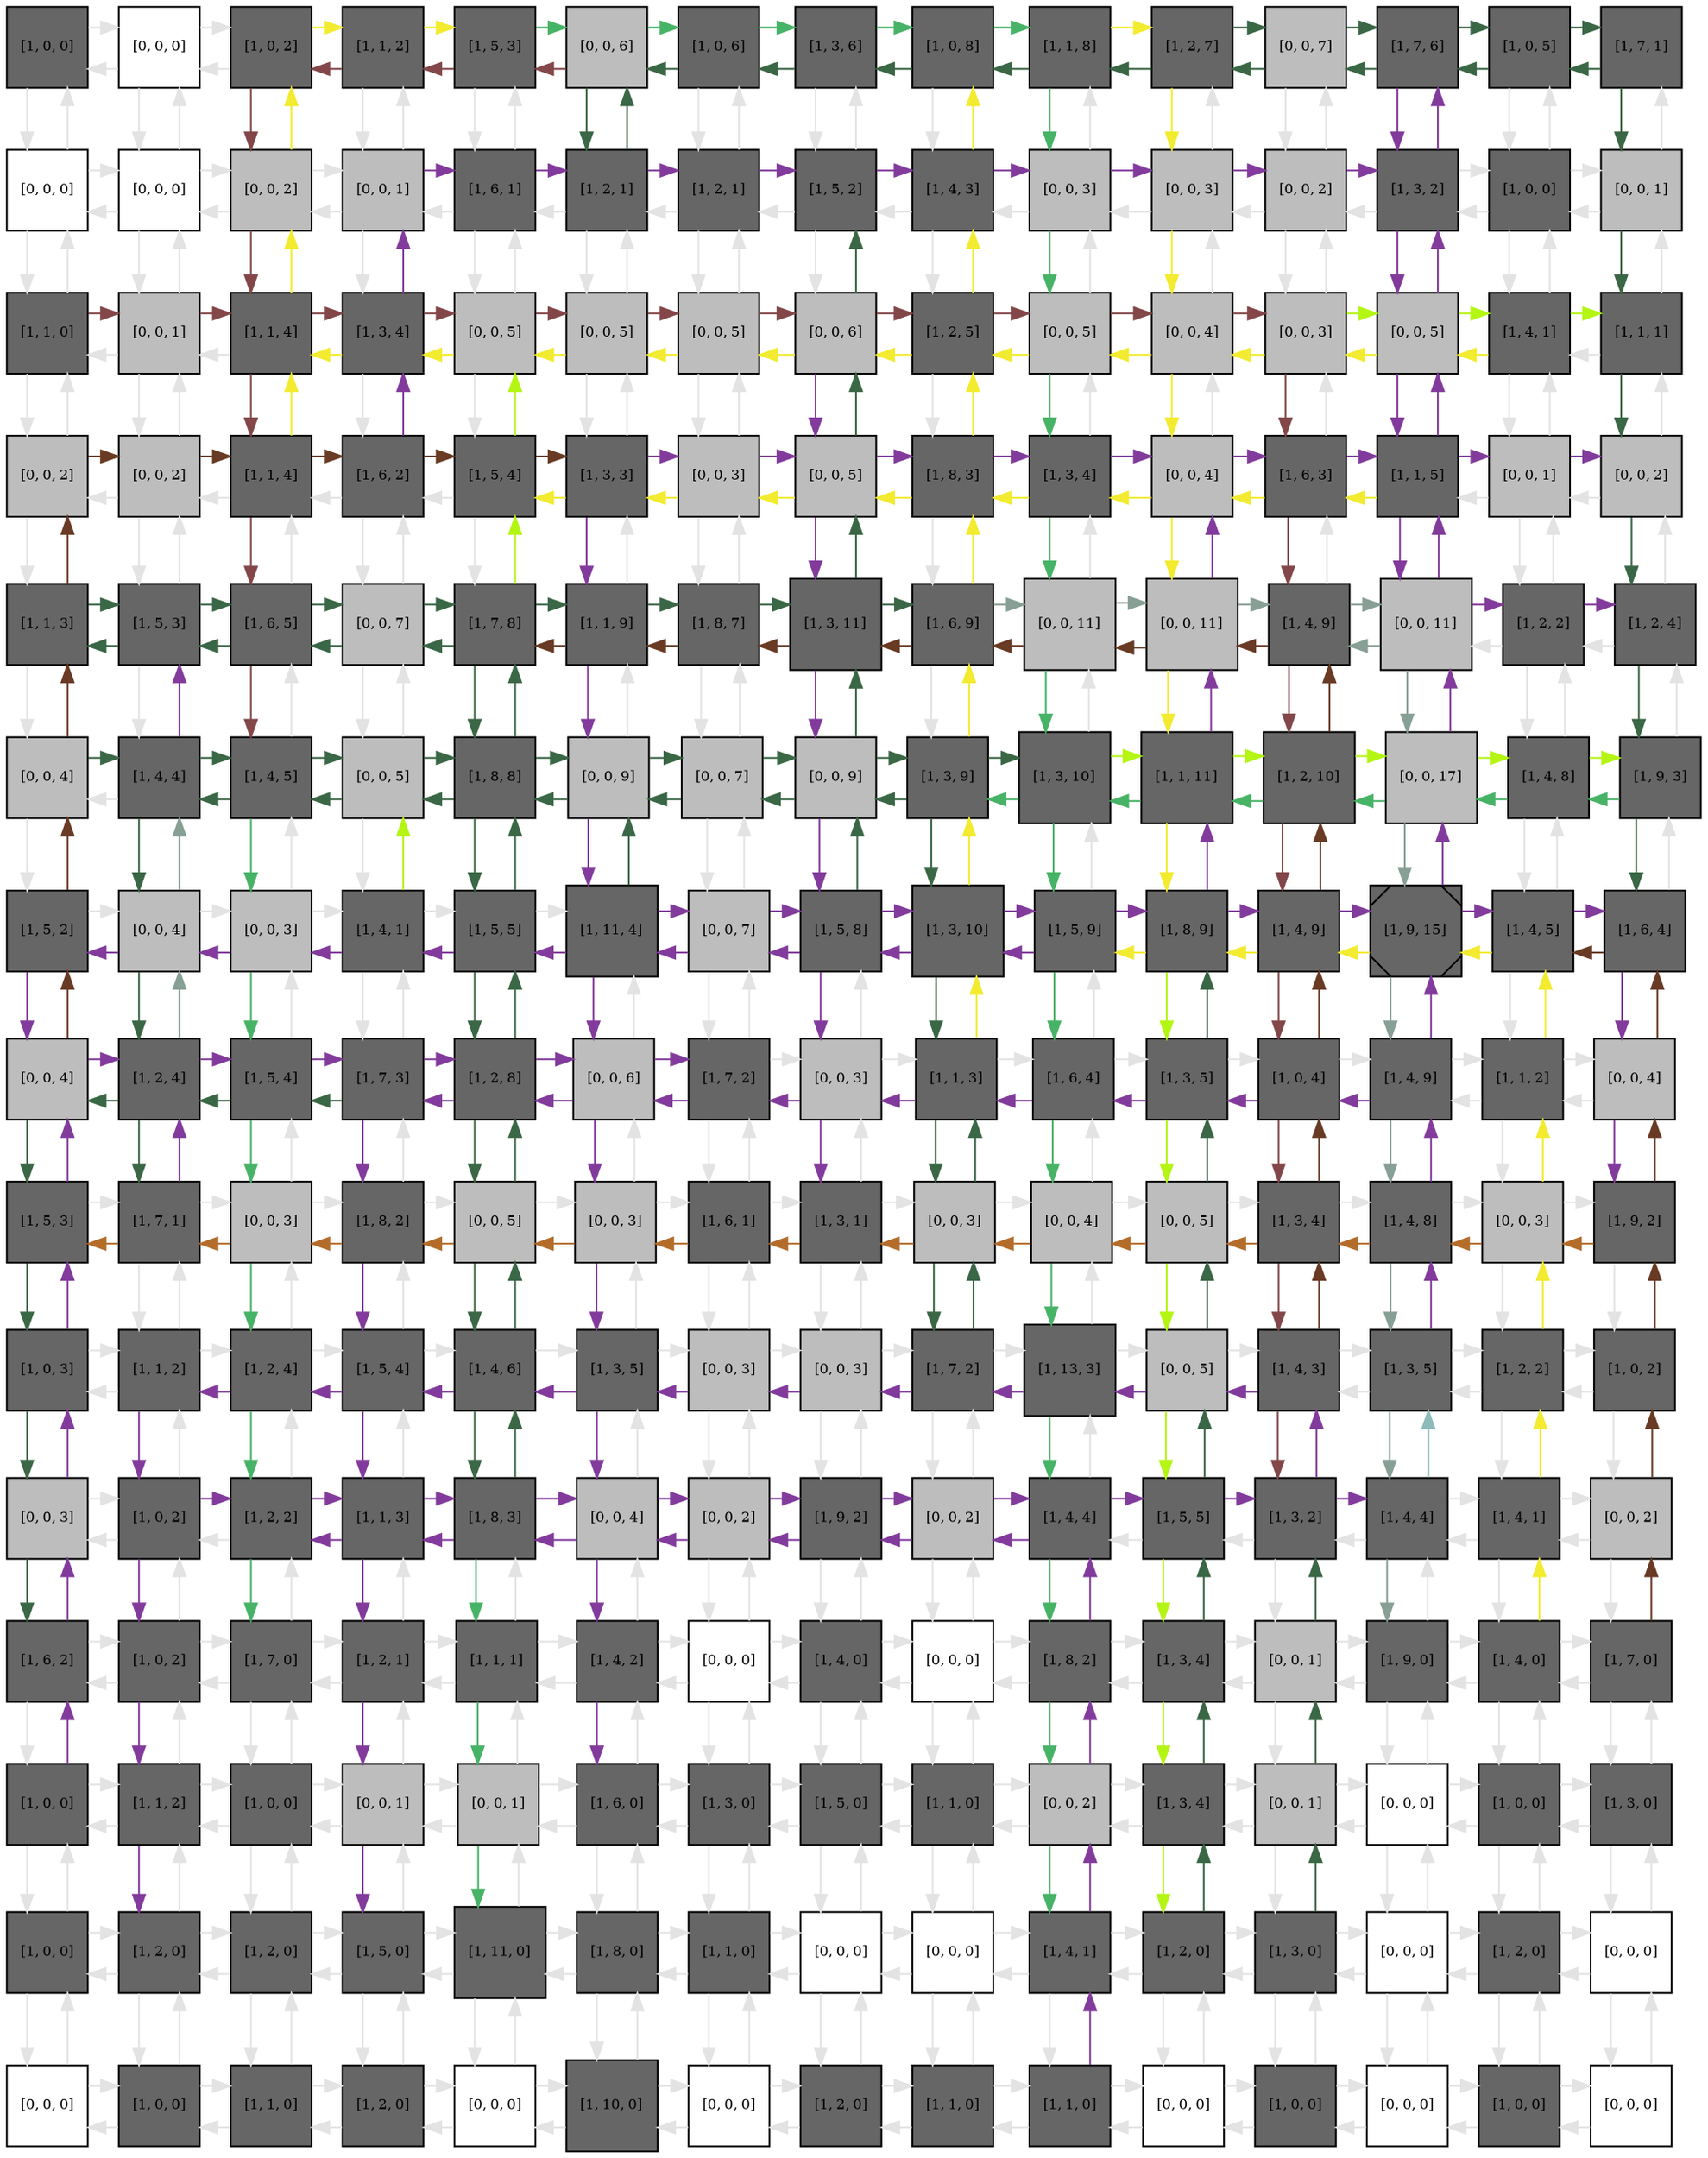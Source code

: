 digraph layout  {
rankdir=TB;
splines=ortho;
node [fixedsize=false, style=filled, width="0.6"];
edge [constraint=false];
0 [fillcolor="#666666", fontsize=8, label="[1, 0, 0]", shape=square, tooltip="name:  ExtPump ,\nin_degree: 2,\nout_degree: 2"];
1 [fillcolor="#FFFFFF", fontsize=8, label="[0, 0, 0]", shape=square, tooltip="name: None,\nin_degree: 3,\nout_degree: 3"];
2 [fillcolor="#666666", fontsize=8, label="[1, 0, 2]", shape=square, tooltip="name:  EGF ,\nin_degree: 3,\nout_degree: 3"];
3 [fillcolor="#666666", fontsize=8, label="[1, 1, 2]", shape=square, tooltip="name:  SHP2 ,\nin_degree: 3,\nout_degree: 3"];
4 [fillcolor="#666666", fontsize=8, label="[1, 5, 3]", shape=square, tooltip="name:  Gab1 ,\nin_degree: 3,\nout_degree: 3"];
5 [fillcolor="#bdbdbd", fontsize=8, label="[0, 0, 6]", shape=square, tooltip="name: None,\nin_degree: 3,\nout_degree: 3"];
6 [fillcolor="#666666", fontsize=8, label="[1, 0, 6]", shape=square, tooltip="name: ECM,\nin_degree: 3,\nout_degree: 3"];
7 [fillcolor="#666666", fontsize=8, label="[1, 3, 6]", shape=square, tooltip="name:  Gbg_1213 ,\nin_degree: 3,\nout_degree: 3"];
8 [fillcolor="#666666", fontsize=8, label="[1, 0, 8]", shape=square, tooltip="name: EGF,\nin_degree: 3,\nout_degree: 3"];
9 [fillcolor="#666666", fontsize=8, label="[1, 1, 8]", shape=square, tooltip="name:  CaMKK ,\nin_degree: 3,\nout_degree: 3"];
10 [fillcolor="#666666", fontsize=8, label="[1, 2, 7]", shape=square, tooltip="name:  CaMK ,\nin_degree: 3,\nout_degree: 3"];
11 [fillcolor="#bdbdbd", fontsize=8, label="[0, 0, 7]", shape=square, tooltip="name: None,\nin_degree: 3,\nout_degree: 3"];
12 [fillcolor="#666666", fontsize=8, label="[1, 7, 6]", shape=square, tooltip="name:  Myosin ,\nin_degree: 3,\nout_degree: 3"];
13 [fillcolor="#666666", fontsize=8, label="[1, 0, 5]", shape=square, tooltip="name: alpha_1213L,\nin_degree: 3,\nout_degree: 3"];
14 [fillcolor="#666666", fontsize=8, label="[1, 7, 1]", shape=square, tooltip="name:  IP3R1 ,\nin_degree: 2,\nout_degree: 2"];
15 [fillcolor="#FFFFFF", fontsize=8, label="[0, 0, 0]", shape=square, tooltip="name: None,\nin_degree: 3,\nout_degree: 3"];
16 [fillcolor="#FFFFFF", fontsize=8, label="[0, 0, 0]", shape=square, tooltip="name: None,\nin_degree: 4,\nout_degree: 4"];
17 [fillcolor="#bdbdbd", fontsize=8, label="[0, 0, 2]", shape=square, tooltip="name: None,\nin_degree: 4,\nout_degree: 4"];
18 [fillcolor="#bdbdbd", fontsize=8, label="[0, 0, 1]", shape=square, tooltip="name: None,\nin_degree: 4,\nout_degree: 4"];
19 [fillcolor="#666666", fontsize=8, label="[1, 6, 1]", shape=square, tooltip="name:  DGK ,\nin_degree: 4,\nout_degree: 4"];
20 [fillcolor="#666666", fontsize=8, label="[1, 2, 1]", shape=square, tooltip="name:  Ca ,\nin_degree: 4,\nout_degree: 4"];
21 [fillcolor="#666666", fontsize=8, label="[1, 2, 1]", shape=square, tooltip="name:  p115RhoGEF ,\nin_degree: 4,\nout_degree: 4"];
22 [fillcolor="#666666", fontsize=8, label="[1, 5, 2]", shape=square, tooltip="name:  DAG ,\nin_degree: 4,\nout_degree: 4"];
23 [fillcolor="#666666", fontsize=8, label="[1, 4, 3]", shape=square, tooltip="name:  Ga_1213 ,\nin_degree: 4,\nout_degree: 4"];
24 [fillcolor="#bdbdbd", fontsize=8, label="[0, 0, 3]", shape=square, tooltip="name: None,\nin_degree: 4,\nout_degree: 4"];
25 [fillcolor="#bdbdbd", fontsize=8, label="[0, 0, 3]", shape=square, tooltip="name: None,\nin_degree: 4,\nout_degree: 4"];
26 [fillcolor="#bdbdbd", fontsize=8, label="[0, 0, 2]", shape=square, tooltip="name: None,\nin_degree: 4,\nout_degree: 4"];
27 [fillcolor="#666666", fontsize=8, label="[1, 3, 2]", shape=square, tooltip="name:  IP3 ,\nin_degree: 4,\nout_degree: 4"];
28 [fillcolor="#666666", fontsize=8, label="[1, 0, 0]", shape=square, tooltip="name:  alpha_1213L ,\nin_degree: 4,\nout_degree: 4"];
29 [fillcolor="#bdbdbd", fontsize=8, label="[0, 0, 1]", shape=square, tooltip="name: None,\nin_degree: 3,\nout_degree: 3"];
30 [fillcolor="#666666", fontsize=8, label="[1, 1, 0]", shape=square, tooltip="name:  AND_34 ,\nin_degree: 3,\nout_degree: 3"];
31 [fillcolor="#bdbdbd", fontsize=8, label="[0, 0, 1]", shape=square, tooltip="name: None,\nin_degree: 4,\nout_degree: 4"];
32 [fillcolor="#666666", fontsize=8, label="[1, 1, 4]", shape=square, tooltip="name:  AA ,\nin_degree: 4,\nout_degree: 4"];
33 [fillcolor="#666666", fontsize=8, label="[1, 3, 4]", shape=square, tooltip="name:  DOCK180 ,\nin_degree: 4,\nout_degree: 4"];
34 [fillcolor="#bdbdbd", fontsize=8, label="[0, 0, 5]", shape=square, tooltip="name: None,\nin_degree: 4,\nout_degree: 4"];
35 [fillcolor="#bdbdbd", fontsize=8, label="[0, 0, 5]", shape=square, tooltip="name: None,\nin_degree: 4,\nout_degree: 4"];
36 [fillcolor="#bdbdbd", fontsize=8, label="[0, 0, 5]", shape=square, tooltip="name: None,\nin_degree: 4,\nout_degree: 4"];
37 [fillcolor="#bdbdbd", fontsize=8, label="[0, 0, 6]", shape=square, tooltip="name: None,\nin_degree: 4,\nout_degree: 4"];
38 [fillcolor="#666666", fontsize=8, label="[1, 2, 5]", shape=square, tooltip="name:  Cbp ,\nin_degree: 4,\nout_degree: 4"];
39 [fillcolor="#bdbdbd", fontsize=8, label="[0, 0, 5]", shape=square, tooltip="name: None,\nin_degree: 4,\nout_degree: 4"];
40 [fillcolor="#bdbdbd", fontsize=8, label="[0, 0, 4]", shape=square, tooltip="name: None,\nin_degree: 4,\nout_degree: 4"];
41 [fillcolor="#bdbdbd", fontsize=8, label="[0, 0, 3]", shape=square, tooltip="name: None,\nin_degree: 4,\nout_degree: 4"];
42 [fillcolor="#bdbdbd", fontsize=8, label="[0, 0, 5]", shape=square, tooltip="name: None,\nin_degree: 4,\nout_degree: 4"];
43 [fillcolor="#666666", fontsize=8, label="[1, 4, 1]", shape=square, tooltip="name:  alpha_1213R ,\nin_degree: 4,\nout_degree: 4"];
44 [fillcolor="#666666", fontsize=8, label="[1, 1, 1]", shape=square, tooltip="name:  RKIP ,\nin_degree: 3,\nout_degree: 3"];
45 [fillcolor="#bdbdbd", fontsize=8, label="[0, 0, 2]", shape=square, tooltip="name: None,\nin_degree: 3,\nout_degree: 3"];
46 [fillcolor="#bdbdbd", fontsize=8, label="[0, 0, 2]", shape=square, tooltip="name: None,\nin_degree: 4,\nout_degree: 4"];
47 [fillcolor="#666666", fontsize=8, label="[1, 1, 4]", shape=square, tooltip="name:  RhoK ,\nin_degree: 4,\nout_degree: 4"];
48 [fillcolor="#666666", fontsize=8, label="[1, 6, 2]", shape=square, tooltip="name:  PLC_g ,\nin_degree: 4,\nout_degree: 4"];
49 [fillcolor="#666666", fontsize=8, label="[1, 5, 4]", shape=square, tooltip="name:  PLA2 ,\nin_degree: 4,\nout_degree: 4"];
50 [fillcolor="#666666", fontsize=8, label="[1, 3, 3]", shape=square, tooltip="name:  PTP1b ,\nin_degree: 4,\nout_degree: 4"];
51 [fillcolor="#bdbdbd", fontsize=8, label="[0, 0, 3]", shape=square, tooltip="name: None,\nin_degree: 4,\nout_degree: 4"];
52 [fillcolor="#bdbdbd", fontsize=8, label="[0, 0, 5]", shape=square, tooltip="name: None,\nin_degree: 4,\nout_degree: 4"];
53 [fillcolor="#666666", fontsize=8, label="[1, 8, 3]", shape=square, tooltip="name:  Tiam ,\nin_degree: 4,\nout_degree: 4"];
54 [fillcolor="#666666", fontsize=8, label="[1, 3, 4]", shape=square, tooltip="name:  PKC_primed ,\nin_degree: 4,\nout_degree: 4"];
55 [fillcolor="#bdbdbd", fontsize=8, label="[0, 0, 4]", shape=square, tooltip="name: None,\nin_degree: 4,\nout_degree: 4"];
56 [fillcolor="#666666", fontsize=8, label="[1, 6, 3]", shape=square, tooltip="name:  MLCP ,\nin_degree: 4,\nout_degree: 4"];
57 [fillcolor="#666666", fontsize=8, label="[1, 1, 5]", shape=square, tooltip="name:  CaM ,\nin_degree: 4,\nout_degree: 4"];
58 [fillcolor="#bdbdbd", fontsize=8, label="[0, 0, 1]", shape=square, tooltip="name: None,\nin_degree: 4,\nout_degree: 4"];
59 [fillcolor="#bdbdbd", fontsize=8, label="[0, 0, 2]", shape=square, tooltip="name: None,\nin_degree: 3,\nout_degree: 3"];
60 [fillcolor="#666666", fontsize=8, label="[1, 1, 3]", shape=square, tooltip="name:  PA ,\nin_degree: 3,\nout_degree: 3"];
61 [fillcolor="#666666", fontsize=8, label="[1, 5, 3]", shape=square, tooltip="name:  Sos ,\nin_degree: 4,\nout_degree: 4"];
62 [fillcolor="#666666", fontsize=8, label="[1, 6, 5]", shape=square, tooltip="name:  EGFR ,\nin_degree: 4,\nout_degree: 4"];
63 [fillcolor="#bdbdbd", fontsize=8, label="[0, 0, 7]", shape=square, tooltip="name: None,\nin_degree: 4,\nout_degree: 4"];
64 [fillcolor="#666666", fontsize=8, label="[1, 7, 8]", shape=square, tooltip="name:  PKC ,\nin_degree: 4,\nout_degree: 4"];
65 [fillcolor="#666666", fontsize=8, label="[1, 1, 9]", shape=square, tooltip="name:  PTPa ,\nin_degree: 4,\nout_degree: 4"];
66 [fillcolor="#666666", fontsize=8, label="[1, 8, 7]", shape=square, tooltip="name:  Akt ,\nin_degree: 4,\nout_degree: 4"];
67 [fillcolor="#666666", fontsize=8, label="[1, 3, 11]", shape=square, tooltip="name:  Ras ,\nin_degree: 4,\nout_degree: 4"];
68 [fillcolor="#666666", fontsize=8, label="[1, 6, 9]", shape=square, tooltip="name:  PIP3_345 ,\nin_degree: 4,\nout_degree: 4"];
69 [fillcolor="#bdbdbd", fontsize=8, label="[0, 0, 11]", shape=square, tooltip="name: None,\nin_degree: 4,\nout_degree: 4"];
70 [fillcolor="#bdbdbd", fontsize=8, label="[0, 0, 11]", shape=square, tooltip="name: None,\nin_degree: 4,\nout_degree: 4"];
71 [fillcolor="#666666", fontsize=8, label="[1, 4, 9]", shape=square, tooltip="name:  PLC_B ,\nin_degree: 4,\nout_degree: 4"];
72 [fillcolor="#bdbdbd", fontsize=8, label="[0, 0, 11]", shape=square, tooltip="name: None,\nin_degree: 4,\nout_degree: 4"];
73 [fillcolor="#666666", fontsize=8, label="[1, 2, 2]", shape=square, tooltip="name:  Palpha_qR ,\nin_degree: 4,\nout_degree: 4"];
74 [fillcolor="#666666", fontsize=8, label="[1, 2, 4]", shape=square, tooltip="name:  Palpha_1213R ,\nin_degree: 3,\nout_degree: 3"];
75 [fillcolor="#bdbdbd", fontsize=8, label="[0, 0, 4]", shape=square, tooltip="name: None,\nin_degree: 3,\nout_degree: 3"];
76 [fillcolor="#666666", fontsize=8, label="[1, 4, 4]", shape=square, tooltip="name:  Cas ,\nin_degree: 4,\nout_degree: 4"];
77 [fillcolor="#666666", fontsize=8, label="[1, 4, 5]", shape=square, tooltip="name:  Crk ,\nin_degree: 4,\nout_degree: 4"];
78 [fillcolor="#bdbdbd", fontsize=8, label="[0, 0, 5]", shape=square, tooltip="name: None,\nin_degree: 4,\nout_degree: 4"];
79 [fillcolor="#666666", fontsize=8, label="[1, 8, 8]", shape=square, tooltip="name:  p120RasGAP ,\nin_degree: 4,\nout_degree: 4"];
80 [fillcolor="#bdbdbd", fontsize=8, label="[0, 0, 9]", shape=square, tooltip="name: None,\nin_degree: 4,\nout_degree: 4"];
81 [fillcolor="#bdbdbd", fontsize=8, label="[0, 0, 7]", shape=square, tooltip="name: None,\nin_degree: 4,\nout_degree: 4"];
82 [fillcolor="#bdbdbd", fontsize=8, label="[0, 0, 9]", shape=square, tooltip="name: None,\nin_degree: 4,\nout_degree: 4"];
83 [fillcolor="#666666", fontsize=8, label="[1, 3, 9]", shape=square, tooltip="name:  Talin ,\nin_degree: 4,\nout_degree: 4"];
84 [fillcolor="#666666", fontsize=8, label="[1, 3, 10]", shape=square, tooltip="name:  Pix_Cool ,\nin_degree: 4,\nout_degree: 4"];
85 [fillcolor="#666666", fontsize=8, label="[1, 1, 11]", shape=square, tooltip="name:  ILK ,\nin_degree: 4,\nout_degree: 4"];
86 [fillcolor="#666666", fontsize=8, label="[1, 2, 10]", shape=square, tooltip="name:  RGS ,\nin_degree: 4,\nout_degree: 4"];
87 [fillcolor="#bdbdbd", fontsize=8, label="[0, 0, 17]", shape=square, tooltip="name: None,\nin_degree: 4,\nout_degree: 4"];
88 [fillcolor="#666666", fontsize=8, label="[1, 4, 8]", shape=square, tooltip="name:  MLCK ,\nin_degree: 4,\nout_degree: 4"];
89 [fillcolor="#666666", fontsize=8, label="[1, 9, 3]", shape=square, tooltip="name:  PAK ,\nin_degree: 3,\nout_degree: 3"];
90 [fillcolor="#666666", fontsize=8, label="[1, 5, 2]", shape=square, tooltip="name:  PIP2_34 ,\nin_degree: 3,\nout_degree: 3"];
91 [fillcolor="#bdbdbd", fontsize=8, label="[0, 0, 4]", shape=square, tooltip="name: None,\nin_degree: 4,\nout_degree: 4"];
92 [fillcolor="#bdbdbd", fontsize=8, label="[0, 0, 3]", shape=square, tooltip="name: None,\nin_degree: 4,\nout_degree: 4"];
93 [fillcolor="#666666", fontsize=8, label="[1, 4, 1]", shape=square, tooltip="name:  Grb2 ,\nin_degree: 4,\nout_degree: 4"];
94 [fillcolor="#666666", fontsize=8, label="[1, 5, 5]", shape=square, tooltip="name:  Fak ,\nin_degree: 4,\nout_degree: 4"];
95 [fillcolor="#666666", fontsize=8, label="[1, 11, 4]", shape=square, tooltip="name:  Src ,\nin_degree: 4,\nout_degree: 4"];
96 [fillcolor="#bdbdbd", fontsize=8, label="[0, 0, 7]", shape=square, tooltip="name: None,\nin_degree: 4,\nout_degree: 4"];
97 [fillcolor="#666666", fontsize=8, label="[1, 5, 8]", shape=square, tooltip="name:  PIP2_45 ,\nin_degree: 4,\nout_degree: 4"];
98 [fillcolor="#666666", fontsize=8, label="[1, 3, 10]", shape=square, tooltip="name:  RasGRF_GRP ,\nin_degree: 4,\nout_degree: 4"];
99 [fillcolor="#666666", fontsize=8, label="[1, 5, 9]", shape=square, tooltip="name:  Gaq ,\nin_degree: 4,\nout_degree: 4"];
100 [fillcolor="#666666", fontsize=8, label="[1, 8, 9]", shape=square, tooltip="name:  Csk ,\nin_degree: 4,\nout_degree: 4"];
101 [fillcolor="#666666", fontsize=8, label="[1, 4, 9]", shape=square, tooltip="name:  Raf_Loc ,\nin_degree: 4,\nout_degree: 4"];
102 [fillcolor="#666666", fontsize=8, label="[1, 9, 15]", shape=Msquare, tooltip="name:  GRK ,\nin_degree: 4,\nout_degree: 4"];
103 [fillcolor="#666666", fontsize=8, label="[1, 4, 5]", shape=square, tooltip="name:  PKA ,\nin_degree: 4,\nout_degree: 4"];
104 [fillcolor="#666666", fontsize=8, label="[1, 6, 4]", shape=square, tooltip="name:  Rap1 ,\nin_degree: 3,\nout_degree: 3"];
105 [fillcolor="#bdbdbd", fontsize=8, label="[0, 0, 4]", shape=square, tooltip="name: None,\nin_degree: 3,\nout_degree: 3"];
106 [fillcolor="#666666", fontsize=8, label="[1, 2, 4]", shape=square, tooltip="name:  Nck ,\nin_degree: 4,\nout_degree: 4"];
107 [fillcolor="#666666", fontsize=8, label="[1, 5, 4]", shape=square, tooltip="name:  Vinc ,\nin_degree: 4,\nout_degree: 4"];
108 [fillcolor="#666666", fontsize=8, label="[1, 7, 3]", shape=square, tooltip="name:  PI3K ,\nin_degree: 4,\nout_degree: 4"];
109 [fillcolor="#666666", fontsize=8, label="[1, 2, 8]", shape=square, tooltip="name:  ARF ,\nin_degree: 4,\nout_degree: 4"];
110 [fillcolor="#bdbdbd", fontsize=8, label="[0, 0, 6]", shape=square, tooltip="name: None,\nin_degree: 4,\nout_degree: 4"];
111 [fillcolor="#666666", fontsize=8, label="[1, 7, 2]", shape=square, tooltip="name:  PTEN ,\nin_degree: 4,\nout_degree: 4"];
112 [fillcolor="#bdbdbd", fontsize=8, label="[0, 0, 3]", shape=square, tooltip="name: None,\nin_degree: 4,\nout_degree: 4"];
113 [fillcolor="#666666", fontsize=8, label="[1, 1, 3]", shape=square, tooltip="name:  PP2A ,\nin_degree: 4,\nout_degree: 4"];
114 [fillcolor="#666666", fontsize=8, label="[1, 6, 4]", shape=square, tooltip="name:  Integrins ,\nin_degree: 4,\nout_degree: 4"];
115 [fillcolor="#666666", fontsize=8, label="[1, 3, 5]", shape=square, tooltip="name:  Gbg_q ,\nin_degree: 4,\nout_degree: 4"];
116 [fillcolor="#666666", fontsize=8, label="[1, 0, 4]", shape=square, tooltip="name:  ECM ,\nin_degree: 4,\nout_degree: 4"];
117 [fillcolor="#666666", fontsize=8, label="[1, 4, 9]", shape=square, tooltip="name:  Raf_DeP ,\nin_degree: 4,\nout_degree: 4"];
118 [fillcolor="#666666", fontsize=8, label="[1, 1, 2]", shape=square, tooltip="name:  B_Parvin ,\nin_degree: 4,\nout_degree: 4"];
119 [fillcolor="#bdbdbd", fontsize=8, label="[0, 0, 4]", shape=square, tooltip="name: None,\nin_degree: 3,\nout_degree: 3"];
120 [fillcolor="#666666", fontsize=8, label="[1, 5, 3]", shape=square, tooltip="name:  PI4K ,\nin_degree: 3,\nout_degree: 3"];
121 [fillcolor="#666666", fontsize=8, label="[1, 7, 1]", shape=square, tooltip="name:  PI5K ,\nin_degree: 4,\nout_degree: 4"];
122 [fillcolor="#bdbdbd", fontsize=8, label="[0, 0, 3]", shape=square, tooltip="name: None,\nin_degree: 4,\nout_degree: 4"];
123 [fillcolor="#666666", fontsize=8, label="[1, 8, 2]", shape=square, tooltip="name:  WASP ,\nin_degree: 4,\nout_degree: 4"];
124 [fillcolor="#bdbdbd", fontsize=8, label="[0, 0, 5]", shape=square, tooltip="name: None,\nin_degree: 4,\nout_degree: 4"];
125 [fillcolor="#bdbdbd", fontsize=8, label="[0, 0, 3]", shape=square, tooltip="name: None,\nin_degree: 4,\nout_degree: 4"];
126 [fillcolor="#666666", fontsize=8, label="[1, 6, 1]", shape=square, tooltip="name:  Rho ,\nin_degree: 4,\nout_degree: 4"];
127 [fillcolor="#666666", fontsize=8, label="[1, 3, 1]", shape=square, tooltip="name:  RhoGDI ,\nin_degree: 4,\nout_degree: 4"];
128 [fillcolor="#bdbdbd", fontsize=8, label="[0, 0, 3]", shape=square, tooltip="name: None,\nin_degree: 4,\nout_degree: 4"];
129 [fillcolor="#bdbdbd", fontsize=8, label="[0, 0, 4]", shape=square, tooltip="name: None,\nin_degree: 4,\nout_degree: 4"];
130 [fillcolor="#bdbdbd", fontsize=8, label="[0, 0, 5]", shape=square, tooltip="name: None,\nin_degree: 4,\nout_degree: 4"];
131 [fillcolor="#666666", fontsize=8, label="[1, 3, 4]", shape=square, tooltip="name:  Raf_Rest ,\nin_degree: 4,\nout_degree: 4"];
132 [fillcolor="#666666", fontsize=8, label="[1, 4, 8]", shape=square, tooltip="name:  Erk ,\nin_degree: 4,\nout_degree: 4"];
133 [fillcolor="#bdbdbd", fontsize=8, label="[0, 0, 3]", shape=square, tooltip="name: None,\nin_degree: 4,\nout_degree: 4"];
134 [fillcolor="#666666", fontsize=8, label="[1, 9, 2]", shape=square, tooltip="name:  Raf ,\nin_degree: 3,\nout_degree: 3"];
135 [fillcolor="#666666", fontsize=8, label="[1, 0, 3]", shape=square, tooltip="name: ExtPump,\nin_degree: 3,\nout_degree: 3"];
136 [fillcolor="#666666", fontsize=8, label="[1, 1, 2]", shape=square, tooltip="name:  RalBP1 ,\nin_degree: 4,\nout_degree: 4"];
137 [fillcolor="#666666", fontsize=8, label="[1, 2, 4]", shape=square, tooltip="name:  Actin ,\nin_degree: 4,\nout_degree: 4"];
138 [fillcolor="#666666", fontsize=8, label="[1, 5, 4]", shape=square, tooltip="name:  Shc ,\nin_degree: 4,\nout_degree: 4"];
139 [fillcolor="#666666", fontsize=8, label="[1, 4, 6]", shape=square, tooltip="name:  PTPPEST ,\nin_degree: 4,\nout_degree: 4"];
140 [fillcolor="#666666", fontsize=8, label="[1, 3, 5]", shape=square, tooltip="name:  MLK3 ,\nin_degree: 4,\nout_degree: 4"];
141 [fillcolor="#bdbdbd", fontsize=8, label="[0, 0, 3]", shape=square, tooltip="name: None,\nin_degree: 4,\nout_degree: 4"];
142 [fillcolor="#bdbdbd", fontsize=8, label="[0, 0, 3]", shape=square, tooltip="name: None,\nin_degree: 4,\nout_degree: 4"];
143 [fillcolor="#666666", fontsize=8, label="[1, 7, 2]", shape=square, tooltip="name:  Cdc42 ,\nin_degree: 4,\nout_degree: 4"];
144 [fillcolor="#666666", fontsize=8, label="[1, 13, 3]", shape=square, tooltip="name:  Rac ,\nin_degree: 4,\nout_degree: 4"];
145 [fillcolor="#bdbdbd", fontsize=8, label="[0, 0, 5]", shape=square, tooltip="name: None,\nin_degree: 4,\nout_degree: 4"];
146 [fillcolor="#666666", fontsize=8, label="[1, 4, 3]", shape=square, tooltip="name:  alpha_qR ,\nin_degree: 4,\nout_degree: 4"];
147 [fillcolor="#666666", fontsize=8, label="[1, 3, 5]", shape=square, tooltip="name:  Gbg_i ,\nin_degree: 4,\nout_degree: 4"];
148 [fillcolor="#666666", fontsize=8, label="[1, 2, 2]", shape=square, tooltip="name:  Palpha_sR ,\nin_degree: 4,\nout_degree: 4"];
149 [fillcolor="#666666", fontsize=8, label="[1, 0, 2]", shape=square, tooltip="name:  alpha_qL ,\nin_degree: 3,\nout_degree: 3"];
150 [fillcolor="#bdbdbd", fontsize=8, label="[0, 0, 3]", shape=square, tooltip="name: None,\nin_degree: 3,\nout_degree: 3"];
151 [fillcolor="#666666", fontsize=8, label="[1, 0, 2]", shape=square, tooltip="name:  alpha_iL ,\nin_degree: 4,\nout_degree: 4"];
152 [fillcolor="#666666", fontsize=8, label="[1, 2, 2]", shape=square, tooltip="name:  Trx ,\nin_degree: 4,\nout_degree: 4"];
153 [fillcolor="#666666", fontsize=8, label="[1, 1, 3]", shape=square, tooltip="name:  Arp_23 ,\nin_degree: 4,\nout_degree: 4"];
154 [fillcolor="#666666", fontsize=8, label="[1, 8, 3]", shape=square, tooltip="name:  PLD ,\nin_degree: 4,\nout_degree: 4"];
155 [fillcolor="#bdbdbd", fontsize=8, label="[0, 0, 4]", shape=square, tooltip="name: None,\nin_degree: 4,\nout_degree: 4"];
156 [fillcolor="#bdbdbd", fontsize=8, label="[0, 0, 2]", shape=square, tooltip="name: None,\nin_degree: 4,\nout_degree: 4"];
157 [fillcolor="#666666", fontsize=8, label="[1, 9, 2]", shape=square, tooltip="name:  Mekk1 ,\nin_degree: 4,\nout_degree: 4"];
158 [fillcolor="#bdbdbd", fontsize=8, label="[0, 0, 2]", shape=square, tooltip="name: None,\nin_degree: 4,\nout_degree: 4"];
159 [fillcolor="#666666", fontsize=8, label="[1, 4, 4]", shape=square, tooltip="name:  AC ,\nin_degree: 4,\nout_degree: 4"];
160 [fillcolor="#666666", fontsize=8, label="[1, 5, 5]", shape=square, tooltip="name:  Gas ,\nin_degree: 4,\nout_degree: 4"];
161 [fillcolor="#666666", fontsize=8, label="[1, 3, 2]", shape=square, tooltip="name:  Ral ,\nin_degree: 4,\nout_degree: 4"];
162 [fillcolor="#666666", fontsize=8, label="[1, 4, 4]", shape=square, tooltip="name:  alpha_iR ,\nin_degree: 4,\nout_degree: 4"];
163 [fillcolor="#666666", fontsize=8, label="[1, 4, 1]", shape=square, tooltip="name:  B_Arrestin ,\nin_degree: 4,\nout_degree: 4"];
164 [fillcolor="#bdbdbd", fontsize=8, label="[0, 0, 2]", shape=square, tooltip="name: None,\nin_degree: 3,\nout_degree: 3"];
165 [fillcolor="#666666", fontsize=8, label="[1, 6, 2]", shape=square, tooltip="name:  PIP_4 ,\nin_degree: 3,\nout_degree: 3"];
166 [fillcolor="#666666", fontsize=8, label="[1, 0, 2]", shape=square, tooltip="name: IL1_TNF,\nin_degree: 4,\nout_degree: 4"];
167 [fillcolor="#666666", fontsize=8, label="[1, 7, 0]", shape=square, tooltip="name:  MKK6 ,\nin_degree: 4,\nout_degree: 4"];
168 [fillcolor="#666666", fontsize=8, label="[1, 2, 1]", shape=square, tooltip="name:  Graf ,\nin_degree: 4,\nout_degree: 4"];
169 [fillcolor="#666666", fontsize=8, label="[1, 1, 1]", shape=square, tooltip="name:  ASK1 ,\nin_degree: 4,\nout_degree: 4"];
170 [fillcolor="#666666", fontsize=8, label="[1, 4, 2]", shape=square, tooltip="name:  p190RhoGAP ,\nin_degree: 4,\nout_degree: 4"];
171 [fillcolor="#FFFFFF", fontsize=8, label="[0, 0, 0]", shape=square, tooltip="name: None,\nin_degree: 4,\nout_degree: 4"];
172 [fillcolor="#666666", fontsize=8, label="[1, 4, 0]", shape=square, tooltip="name:  MKPs ,\nin_degree: 4,\nout_degree: 4"];
173 [fillcolor="#FFFFFF", fontsize=8, label="[0, 0, 0]", shape=square, tooltip="name: None,\nin_degree: 4,\nout_degree: 4"];
174 [fillcolor="#666666", fontsize=8, label="[1, 8, 2]", shape=square, tooltip="name:  Mek ,\nin_degree: 4,\nout_degree: 4"];
175 [fillcolor="#666666", fontsize=8, label="[1, 3, 4]", shape=square, tooltip="name:  Gbg_s ,\nin_degree: 4,\nout_degree: 4"];
176 [fillcolor="#bdbdbd", fontsize=8, label="[0, 0, 1]", shape=square, tooltip="name: None,\nin_degree: 4,\nout_degree: 4"];
177 [fillcolor="#666666", fontsize=8, label="[1, 9, 0]", shape=square, tooltip="name:  RalGDS ,\nin_degree: 4,\nout_degree: 4"];
178 [fillcolor="#666666", fontsize=8, label="[1, 4, 0]", shape=square, tooltip="name:  alpha_sR ,\nin_degree: 4,\nout_degree: 4"];
179 [fillcolor="#666666", fontsize=8, label="[1, 7, 0]", shape=square, tooltip="name:  Gai ,\nin_degree: 3,\nout_degree: 3"];
180 [fillcolor="#666666", fontsize=8, label="[1, 0, 0]", shape=square, tooltip="name:  Stress ,\nin_degree: 3,\nout_degree: 3"];
181 [fillcolor="#666666", fontsize=8, label="[1, 1, 2]", shape=square, tooltip="name:  TAO_12 ,\nin_degree: 4,\nout_degree: 4"];
182 [fillcolor="#666666", fontsize=8, label="[1, 0, 0]", shape=square, tooltip="name: alpha_iL,\nin_degree: 4,\nout_degree: 4"];
183 [fillcolor="#bdbdbd", fontsize=8, label="[0, 0, 1]", shape=square, tooltip="name: None,\nin_degree: 4,\nout_degree: 4"];
184 [fillcolor="#bdbdbd", fontsize=8, label="[0, 0, 1]", shape=square, tooltip="name: None,\nin_degree: 4,\nout_degree: 4"];
185 [fillcolor="#666666", fontsize=8, label="[1, 6, 0]", shape=square, tooltip="name:  Mekk2 ,\nin_degree: 4,\nout_degree: 4"];
186 [fillcolor="#666666", fontsize=8, label="[1, 3, 0]", shape=square, tooltip="name:  MLK2 ,\nin_degree: 4,\nout_degree: 4"];
187 [fillcolor="#666666", fontsize=8, label="[1, 5, 0]", shape=square, tooltip="name:  SAPK ,\nin_degree: 4,\nout_degree: 4"];
188 [fillcolor="#666666", fontsize=8, label="[1, 1, 0]", shape=square, tooltip="name:  IL1_TNFR ,\nin_degree: 4,\nout_degree: 4"];
189 [fillcolor="#bdbdbd", fontsize=8, label="[0, 0, 2]", shape=square, tooltip="name: None,\nin_degree: 4,\nout_degree: 4"];
190 [fillcolor="#666666", fontsize=8, label="[1, 3, 4]", shape=square, tooltip="name:  p90RSK ,\nin_degree: 4,\nout_degree: 4"];
191 [fillcolor="#bdbdbd", fontsize=8, label="[0, 0, 1]", shape=square, tooltip="name: None,\nin_degree: 4,\nout_degree: 4"];
192 [fillcolor="#FFFFFF", fontsize=8, label="[0, 0, 0]", shape=square, tooltip="name: None,\nin_degree: 4,\nout_degree: 4"];
193 [fillcolor="#666666", fontsize=8, label="[1, 0, 0]", shape=square, tooltip="name:  alpha_sL ,\nin_degree: 4,\nout_degree: 4"];
194 [fillcolor="#666666", fontsize=8, label="[1, 3, 0]", shape=square, tooltip="name:  PDE4 ,\nin_degree: 3,\nout_degree: 3"];
195 [fillcolor="#666666", fontsize=8, label="[1, 0, 0]", shape=square, tooltip="name: alpha_sL,\nin_degree: 3,\nout_degree: 3"];
196 [fillcolor="#666666", fontsize=8, label="[1, 2, 0]", shape=square, tooltip="name:  MLK1 ,\nin_degree: 4,\nout_degree: 4"];
197 [fillcolor="#666666", fontsize=8, label="[1, 2, 0]", shape=square, tooltip="name:  Tab_12 ,\nin_degree: 4,\nout_degree: 4"];
198 [fillcolor="#666666", fontsize=8, label="[1, 5, 0]", shape=square, tooltip="name:  p38 ,\nin_degree: 4,\nout_degree: 4"];
199 [fillcolor="#666666", fontsize=8, label="[1, 11, 0]", shape=square, tooltip="name:  MKK3 ,\nin_degree: 4,\nout_degree: 4"];
200 [fillcolor="#666666", fontsize=8, label="[1, 8, 0]", shape=square, tooltip="name:  MKK7 ,\nin_degree: 4,\nout_degree: 4"];
201 [fillcolor="#666666", fontsize=8, label="[1, 1, 0]", shape=square, tooltip="name:  GCK ,\nin_degree: 4,\nout_degree: 4"];
202 [fillcolor="#FFFFFF", fontsize=8, label="[0, 0, 0]", shape=square, tooltip="name: None,\nin_degree: 4,\nout_degree: 4"];
203 [fillcolor="#FFFFFF", fontsize=8, label="[0, 0, 0]", shape=square, tooltip="name: None,\nin_degree: 4,\nout_degree: 4"];
204 [fillcolor="#666666", fontsize=8, label="[1, 4, 1]", shape=square, tooltip="name:  Mekk3 ,\nin_degree: 4,\nout_degree: 4"];
205 [fillcolor="#666666", fontsize=8, label="[1, 2, 0]", shape=square, tooltip="name:  PDK1 ,\nin_degree: 4,\nout_degree: 4"];
206 [fillcolor="#666666", fontsize=8, label="[1, 3, 0]", shape=square, tooltip="name:  cAMP ,\nin_degree: 4,\nout_degree: 4"];
207 [fillcolor="#FFFFFF", fontsize=8, label="[0, 0, 0]", shape=square, tooltip="name: None,\nin_degree: 4,\nout_degree: 4"];
208 [fillcolor="#666666", fontsize=8, label="[1, 2, 0]", shape=square, tooltip="name:  Palpha_iR ,\nin_degree: 4,\nout_degree: 4"];
209 [fillcolor="#FFFFFF", fontsize=8, label="[0, 0, 0]", shape=square, tooltip="name: None,\nin_degree: 3,\nout_degree: 3"];
210 [fillcolor="#FFFFFF", fontsize=8, label="[0, 0, 0]", shape=square, tooltip="name: None,\nin_degree: 2,\nout_degree: 2"];
211 [fillcolor="#666666", fontsize=8, label="[1, 0, 0]", shape=square, tooltip="name: alpha_qL,\nin_degree: 3,\nout_degree: 3"];
212 [fillcolor="#666666", fontsize=8, label="[1, 1, 0]", shape=square, tooltip="name:  TAK1 ,\nin_degree: 3,\nout_degree: 3"];
213 [fillcolor="#666666", fontsize=8, label="[1, 2, 0]", shape=square, tooltip="name:  NIK ,\nin_degree: 3,\nout_degree: 3"];
214 [fillcolor="#FFFFFF", fontsize=8, label="[0, 0, 0]", shape=square, tooltip="name: None,\nin_degree: 3,\nout_degree: 3"];
215 [fillcolor="#666666", fontsize=8, label="[1, 10, 0]", shape=square, tooltip="name:  Sek1 ,\nin_degree: 3,\nout_degree: 3"];
216 [fillcolor="#FFFFFF", fontsize=8, label="[0, 0, 0]", shape=square, tooltip="name: None,\nin_degree: 3,\nout_degree: 3"];
217 [fillcolor="#666666", fontsize=8, label="[1, 2, 0]", shape=square, tooltip="name:  Mekk4 ,\nin_degree: 3,\nout_degree: 3"];
218 [fillcolor="#666666", fontsize=8, label="[1, 1, 0]", shape=square, tooltip="name:  Tpl2 ,\nin_degree: 3,\nout_degree: 3"];
219 [fillcolor="#666666", fontsize=8, label="[1, 1, 0]", shape=square, tooltip="name:  Trafs ,\nin_degree: 3,\nout_degree: 3"];
220 [fillcolor="#FFFFFF", fontsize=8, label="[0, 0, 0]", shape=square, tooltip="name: None,\nin_degree: 3,\nout_degree: 3"];
221 [fillcolor="#666666", fontsize=8, label="[1, 0, 0]", shape=square, tooltip="name: Stress,\nin_degree: 3,\nout_degree: 3"];
222 [fillcolor="#FFFFFF", fontsize=8, label="[0, 0, 0]", shape=square, tooltip="name: None,\nin_degree: 3,\nout_degree: 3"];
223 [fillcolor="#666666", fontsize=8, label="[1, 0, 0]", shape=square, tooltip="name:  IL1_TNF ,\nin_degree: 3,\nout_degree: 3"];
224 [fillcolor="#FFFFFF", fontsize=8, label="[0, 0, 0]", shape=square, tooltip="name: None,\nin_degree: 2,\nout_degree: 2"];
0 -> 1  [color=grey89, style="penwidth(0.1)", tooltip=" ", weight=1];
0 -> 15  [color=grey89, style="penwidth(0.1)", tooltip=" ", weight=1];
1 -> 0  [color=grey89, style="penwidth(0.1)", tooltip=" ", weight=1];
1 -> 2  [color=grey89, style="penwidth(0.1)", tooltip=" ", weight=1];
1 -> 16  [color=grey89, style="penwidth(0.1)", tooltip=" ", weight=1];
2 -> 1  [color=grey89, style="penwidth(0.1)", tooltip=" ", weight=1];
2 -> 3  [color="#F2EB30", style="penwidth(0.1)", tooltip="47( RhoK ) to 12( Myosin )", weight=1];
2 -> 17  [color="#834749", style="penwidth(0.1)", tooltip="12( Myosin ) to 137( Actin )", weight=1];
3 -> 2  [color="#834749", style="penwidth(0.1)", tooltip="12( Myosin ) to 137( Actin )", weight=1];
3 -> 4  [color="#F2EB30", style="penwidth(0.1)", tooltip="3( SHP2 ) to 100( Csk )", weight=1];
3 -> 18  [color=grey89, style="penwidth(0.1)", tooltip=" ", weight=1];
4 -> 3  [color="#834749", style="penwidth(0.1)", tooltip="12( Myosin ) to 137( Actin )", weight=1];
4 -> 5  [color="#47B366", style="penwidth(0.1)", tooltip="4( Gab1 ) to 204( Mekk3 )", weight=1];
4 -> 19  [color=grey89, style="penwidth(0.1)", tooltip=" ", weight=1];
5 -> 4  [color="#834749", style="penwidth(0.1)", tooltip="12( Myosin ) to 137( Actin )", weight=1];
5 -> 6  [color="#47B366", style="penwidth(0.1)", tooltip="4( Gab1 ) to 204( Mekk3 )", weight=1];
5 -> 20  [color="#3A6745", style="penwidth(0.1)", tooltip="14( IP3R1 ) to 20( Ca )", weight=1];
6 -> 5  [color="#3A6745", style="penwidth(0.1)", tooltip="14( IP3R1 ) to 20( Ca )", weight=1];
6 -> 7  [color="#47B366", style="penwidth(0.1)", tooltip="4( Gab1 ) to 204( Mekk3 )", weight=1];
6 -> 21  [color=grey89, style="penwidth(0.1)", tooltip=" ", weight=1];
7 -> 6  [color="#3A6745", style="penwidth(0.1)", tooltip="14( IP3R1 ) to 20( Ca )", weight=1];
7 -> 8  [color="#47B366", style="penwidth(0.1)", tooltip="4( Gab1 ) to 204( Mekk3 )", weight=1];
7 -> 22  [color=grey89, style="penwidth(0.1)", tooltip=" ", weight=1];
8 -> 7  [color="#3A6745", style="penwidth(0.1)", tooltip="14( IP3R1 ) to 20( Ca )", weight=1];
8 -> 9  [color="#47B366", style="penwidth(0.1)", tooltip="4( Gab1 ) to 204( Mekk3 )", weight=1];
8 -> 23  [color=grey89, style="penwidth(0.1)", tooltip=" ", weight=1];
9 -> 8  [color="#3A6745", style="penwidth(0.1)", tooltip="14( IP3R1 ) to 20( Ca )", weight=1];
9 -> 10  [color="#F2EB30", style="penwidth(0.1)", tooltip="113( PP2A ) to 14( IP3R1 )", weight=1];
9 -> 24  [color="#47B366", style="penwidth(0.1)", tooltip="4( Gab1 ) to 204( Mekk3 )", weight=1];
10 -> 9  [color="#3A6745", style="penwidth(0.1)", tooltip="14( IP3R1 ) to 20( Ca )", weight=1];
10 -> 11  [color="#3A6745", style="penwidth(0.1)", tooltip="10( CaMK ) to 104( Rap1 )", weight=1];
10 -> 25  [color="#F2EB30", style="penwidth(0.1)", tooltip="3( SHP2 ) to 100( Csk )", weight=1];
11 -> 10  [color="#3A6745", style="penwidth(0.1)", tooltip="14( IP3R1 ) to 20( Ca )", weight=1];
11 -> 12  [color="#3A6745", style="penwidth(0.1)", tooltip="10( CaMK ) to 104( Rap1 )", weight=1];
11 -> 26  [color=grey89, style="penwidth(0.1)", tooltip=" ", weight=1];
12 -> 11  [color="#3A6745", style="penwidth(0.1)", tooltip="14( IP3R1 ) to 20( Ca )", weight=1];
12 -> 13  [color="#3A6745", style="penwidth(0.1)", tooltip="10( CaMK ) to 104( Rap1 )", weight=1];
12 -> 27  [color="#823B9C", style="penwidth(0.1)", tooltip="7( Gbg_1213 ) to 102( GRK )", weight=1];
13 -> 12  [color="#3A6745", style="penwidth(0.1)", tooltip="14( IP3R1 ) to 20( Ca )", weight=1];
13 -> 14  [color="#3A6745", style="penwidth(0.1)", tooltip="10( CaMK ) to 104( Rap1 )", weight=1];
13 -> 28  [color=grey89, style="penwidth(0.1)", tooltip=" ", weight=1];
14 -> 13  [color="#3A6745", style="penwidth(0.1)", tooltip="14( IP3R1 ) to 20( Ca )", weight=1];
14 -> 29  [color="#3A6745", style="penwidth(0.1)", tooltip="10( CaMK ) to 104( Rap1 )", weight=1];
15 -> 0  [color=grey89, style="penwidth(0.1)", tooltip=" ", weight=1];
15 -> 16  [color=grey89, style="penwidth(0.1)", tooltip=" ", weight=1];
15 -> 30  [color=grey89, style="penwidth(0.1)", tooltip=" ", weight=1];
16 -> 1  [color=grey89, style="penwidth(0.1)", tooltip=" ", weight=1];
16 -> 15  [color=grey89, style="penwidth(0.1)", tooltip=" ", weight=1];
16 -> 17  [color=grey89, style="penwidth(0.1)", tooltip=" ", weight=1];
16 -> 31  [color=grey89, style="penwidth(0.1)", tooltip=" ", weight=1];
17 -> 2  [color="#F2EB30", style="penwidth(0.1)", tooltip="47( RhoK ) to 12( Myosin )", weight=1];
17 -> 16  [color=grey89, style="penwidth(0.1)", tooltip=" ", weight=1];
17 -> 18  [color=grey89, style="penwidth(0.1)", tooltip=" ", weight=1];
17 -> 32  [color="#834749", style="penwidth(0.1)", tooltip="12( Myosin ) to 137( Actin )", weight=1];
18 -> 3  [color=grey89, style="penwidth(0.1)", tooltip=" ", weight=1];
18 -> 17  [color=grey89, style="penwidth(0.1)", tooltip=" ", weight=1];
18 -> 19  [color="#823B9C", style="penwidth(0.1)", tooltip="48( PLC_g ) to 27( IP3 )", weight=1];
18 -> 33  [color=grey89, style="penwidth(0.1)", tooltip=" ", weight=1];
19 -> 4  [color=grey89, style="penwidth(0.1)", tooltip=" ", weight=1];
19 -> 18  [color=grey89, style="penwidth(0.1)", tooltip=" ", weight=1];
19 -> 20  [color="#823B9C", style="penwidth(0.1)", tooltip="48( PLC_g ) to 27( IP3 )", weight=1];
19 -> 34  [color=grey89, style="penwidth(0.1)", tooltip=" ", weight=1];
20 -> 5  [color="#3A6745", style="penwidth(0.1)", tooltip="20( Ca ) to 14( IP3R1 )", weight=1];
20 -> 19  [color=grey89, style="penwidth(0.1)", tooltip=" ", weight=1];
20 -> 21  [color="#823B9C", style="penwidth(0.1)", tooltip="48( PLC_g ) to 27( IP3 )", weight=1];
20 -> 35  [color=grey89, style="penwidth(0.1)", tooltip=" ", weight=1];
21 -> 6  [color=grey89, style="penwidth(0.1)", tooltip=" ", weight=1];
21 -> 20  [color=grey89, style="penwidth(0.1)", tooltip=" ", weight=1];
21 -> 22  [color="#823B9C", style="penwidth(0.1)", tooltip="48( PLC_g ) to 27( IP3 )", weight=1];
21 -> 36  [color=grey89, style="penwidth(0.1)", tooltip=" ", weight=1];
22 -> 7  [color=grey89, style="penwidth(0.1)", tooltip=" ", weight=1];
22 -> 21  [color=grey89, style="penwidth(0.1)", tooltip=" ", weight=1];
22 -> 23  [color="#823B9C", style="penwidth(0.1)", tooltip="48( PLC_g ) to 27( IP3 )", weight=1];
22 -> 37  [color=grey89, style="penwidth(0.1)", tooltip=" ", weight=1];
23 -> 8  [color="#F2EB30", style="penwidth(0.1)", tooltip="113( PP2A ) to 14( IP3R1 )", weight=1];
23 -> 22  [color=grey89, style="penwidth(0.1)", tooltip=" ", weight=1];
23 -> 24  [color="#823B9C", style="penwidth(0.1)", tooltip="48( PLC_g ) to 27( IP3 )", weight=1];
23 -> 38  [color=grey89, style="penwidth(0.1)", tooltip=" ", weight=1];
24 -> 9  [color=grey89, style="penwidth(0.1)", tooltip=" ", weight=1];
24 -> 23  [color=grey89, style="penwidth(0.1)", tooltip=" ", weight=1];
24 -> 25  [color="#823B9C", style="penwidth(0.1)", tooltip="48( PLC_g ) to 27( IP3 )", weight=1];
24 -> 39  [color="#47B366", style="penwidth(0.1)", tooltip="4( Gab1 ) to 204( Mekk3 )", weight=1];
25 -> 10  [color=grey89, style="penwidth(0.1)", tooltip=" ", weight=1];
25 -> 24  [color=grey89, style="penwidth(0.1)", tooltip=" ", weight=1];
25 -> 26  [color="#823B9C", style="penwidth(0.1)", tooltip="48( PLC_g ) to 27( IP3 )", weight=1];
25 -> 40  [color="#F2EB30", style="penwidth(0.1)", tooltip="3( SHP2 ) to 100( Csk )", weight=1];
26 -> 11  [color=grey89, style="penwidth(0.1)", tooltip=" ", weight=1];
26 -> 25  [color=grey89, style="penwidth(0.1)", tooltip=" ", weight=1];
26 -> 27  [color="#823B9C", style="penwidth(0.1)", tooltip="48( PLC_g ) to 27( IP3 )", weight=1];
26 -> 41  [color=grey89, style="penwidth(0.1)", tooltip=" ", weight=1];
27 -> 12  [color="#823B9C", style="penwidth(0.1)", tooltip="147( Gbg_i ) to 14( IP3R1 )", weight=1];
27 -> 26  [color=grey89, style="penwidth(0.1)", tooltip=" ", weight=1];
27 -> 28  [color=grey89, style="penwidth(0.1)", tooltip=" ", weight=1];
27 -> 42  [color="#823B9C", style="penwidth(0.1)", tooltip="7( Gbg_1213 ) to 102( GRK )", weight=1];
28 -> 13  [color=grey89, style="penwidth(0.1)", tooltip=" ", weight=1];
28 -> 27  [color=grey89, style="penwidth(0.1)", tooltip=" ", weight=1];
28 -> 29  [color=grey89, style="penwidth(0.1)", tooltip=" ", weight=1];
28 -> 43  [color=grey89, style="penwidth(0.1)", tooltip=" ", weight=1];
29 -> 14  [color=grey89, style="penwidth(0.1)", tooltip=" ", weight=1];
29 -> 28  [color=grey89, style="penwidth(0.1)", tooltip=" ", weight=1];
29 -> 44  [color="#3A6745", style="penwidth(0.1)", tooltip="10( CaMK ) to 104( Rap1 )", weight=1];
30 -> 15  [color=grey89, style="penwidth(0.1)", tooltip=" ", weight=1];
30 -> 31  [color="#834749", style="penwidth(0.1)", tooltip="30( AND_34 ) to 161( Ral )", weight=1];
30 -> 45  [color=grey89, style="penwidth(0.1)", tooltip=" ", weight=1];
31 -> 16  [color=grey89, style="penwidth(0.1)", tooltip=" ", weight=1];
31 -> 30  [color=grey89, style="penwidth(0.1)", tooltip=" ", weight=1];
31 -> 32  [color="#834749", style="penwidth(0.1)", tooltip="30( AND_34 ) to 161( Ral )", weight=1];
31 -> 46  [color=grey89, style="penwidth(0.1)", tooltip=" ", weight=1];
32 -> 17  [color="#F2EB30", style="penwidth(0.1)", tooltip="47( RhoK ) to 12( Myosin )", weight=1];
32 -> 31  [color=grey89, style="penwidth(0.1)", tooltip=" ", weight=1];
32 -> 33  [color="#834749", style="penwidth(0.1)", tooltip="30( AND_34 ) to 161( Ral )", weight=1];
32 -> 47  [color="#834749", style="penwidth(0.1)", tooltip="12( Myosin ) to 137( Actin )", weight=1];
33 -> 18  [color="#823B9C", style="penwidth(0.1)", tooltip="48( PLC_g ) to 27( IP3 )", weight=1];
33 -> 32  [color="#F2EB30", style="penwidth(0.1)", tooltip="43( alpha_1213R ) to 62( EGFR )", weight=1];
33 -> 34  [color="#834749", style="penwidth(0.1)", tooltip="30( AND_34 ) to 161( Ral )", weight=1];
33 -> 48  [color=grey89, style="penwidth(0.1)", tooltip=" ", weight=1];
34 -> 19  [color=grey89, style="penwidth(0.1)", tooltip=" ", weight=1];
34 -> 33  [color="#F2EB30", style="penwidth(0.1)", tooltip="43( alpha_1213R ) to 62( EGFR )", weight=1];
34 -> 35  [color="#834749", style="penwidth(0.1)", tooltip="30( AND_34 ) to 161( Ral )", weight=1];
34 -> 49  [color=grey89, style="penwidth(0.1)", tooltip=" ", weight=1];
35 -> 20  [color=grey89, style="penwidth(0.1)", tooltip=" ", weight=1];
35 -> 34  [color="#F2EB30", style="penwidth(0.1)", tooltip="43( alpha_1213R ) to 62( EGFR )", weight=1];
35 -> 36  [color="#834749", style="penwidth(0.1)", tooltip="30( AND_34 ) to 161( Ral )", weight=1];
35 -> 50  [color=grey89, style="penwidth(0.1)", tooltip=" ", weight=1];
36 -> 21  [color=grey89, style="penwidth(0.1)", tooltip=" ", weight=1];
36 -> 35  [color="#F2EB30", style="penwidth(0.1)", tooltip="43( alpha_1213R ) to 62( EGFR )", weight=1];
36 -> 37  [color="#834749", style="penwidth(0.1)", tooltip="30( AND_34 ) to 161( Ral )", weight=1];
36 -> 51  [color=grey89, style="penwidth(0.1)", tooltip=" ", weight=1];
37 -> 22  [color="#3A6745", style="penwidth(0.1)", tooltip="97( PIP2_45 ) to 27( IP3 )", weight=1];
37 -> 36  [color="#F2EB30", style="penwidth(0.1)", tooltip="43( alpha_1213R ) to 62( EGFR )", weight=1];
37 -> 38  [color="#834749", style="penwidth(0.1)", tooltip="30( AND_34 ) to 161( Ral )", weight=1];
37 -> 52  [color="#823B9C", style="penwidth(0.1)", tooltip="32( AA ) to 127( RhoGDI )", weight=1];
38 -> 23  [color="#F2EB30", style="penwidth(0.1)", tooltip="113( PP2A ) to 14( IP3R1 )", weight=1];
38 -> 37  [color="#F2EB30", style="penwidth(0.1)", tooltip="43( alpha_1213R ) to 62( EGFR )", weight=1];
38 -> 39  [color="#834749", style="penwidth(0.1)", tooltip="30( AND_34 ) to 161( Ral )", weight=1];
38 -> 53  [color=grey89, style="penwidth(0.1)", tooltip=" ", weight=1];
39 -> 24  [color=grey89, style="penwidth(0.1)", tooltip=" ", weight=1];
39 -> 38  [color="#F2EB30", style="penwidth(0.1)", tooltip="43( alpha_1213R ) to 62( EGFR )", weight=1];
39 -> 40  [color="#834749", style="penwidth(0.1)", tooltip="30( AND_34 ) to 161( Ral )", weight=1];
39 -> 54  [color="#47B366", style="penwidth(0.1)", tooltip="4( Gab1 ) to 204( Mekk3 )", weight=1];
40 -> 25  [color=grey89, style="penwidth(0.1)", tooltip=" ", weight=1];
40 -> 39  [color="#F2EB30", style="penwidth(0.1)", tooltip="43( alpha_1213R ) to 62( EGFR )", weight=1];
40 -> 41  [color="#834749", style="penwidth(0.1)", tooltip="30( AND_34 ) to 161( Ral )", weight=1];
40 -> 55  [color="#F2EB30", style="penwidth(0.1)", tooltip="3( SHP2 ) to 100( Csk )", weight=1];
41 -> 26  [color=grey89, style="penwidth(0.1)", tooltip=" ", weight=1];
41 -> 40  [color="#F2EB30", style="penwidth(0.1)", tooltip="43( alpha_1213R ) to 62( EGFR )", weight=1];
41 -> 42  [color="#B4F514", style="penwidth(0.1)", tooltip="64( PKC ) to 44( RKIP )", weight=1];
41 -> 56  [color="#834749", style="penwidth(0.1)", tooltip="30( AND_34 ) to 161( Ral )", weight=1];
42 -> 27  [color="#823B9C", style="penwidth(0.1)", tooltip="147( Gbg_i ) to 14( IP3R1 )", weight=1];
42 -> 41  [color="#F2EB30", style="penwidth(0.1)", tooltip="43( alpha_1213R ) to 62( EGFR )", weight=1];
42 -> 43  [color="#B4F514", style="penwidth(0.1)", tooltip="64( PKC ) to 44( RKIP )", weight=1];
42 -> 57  [color="#823B9C", style="penwidth(0.1)", tooltip="7( Gbg_1213 ) to 102( GRK )", weight=1];
43 -> 28  [color=grey89, style="penwidth(0.1)", tooltip=" ", weight=1];
43 -> 42  [color="#F2EB30", style="penwidth(0.1)", tooltip="43( alpha_1213R ) to 62( EGFR )", weight=1];
43 -> 44  [color="#B4F514", style="penwidth(0.1)", tooltip="64( PKC ) to 44( RKIP )", weight=1];
43 -> 58  [color=grey89, style="penwidth(0.1)", tooltip=" ", weight=1];
44 -> 29  [color=grey89, style="penwidth(0.1)", tooltip=" ", weight=1];
44 -> 43  [color=grey89, style="penwidth(0.1)", tooltip=" ", weight=1];
44 -> 59  [color="#3A6745", style="penwidth(0.1)", tooltip="10( CaMK ) to 104( Rap1 )", weight=1];
45 -> 30  [color=grey89, style="penwidth(0.1)", tooltip=" ", weight=1];
45 -> 46  [color="#693A24", style="penwidth(0.1)", tooltip="180( Stress ) to 50( PTP1b )", weight=1];
45 -> 60  [color=grey89, style="penwidth(0.1)", tooltip=" ", weight=1];
46 -> 31  [color=grey89, style="penwidth(0.1)", tooltip=" ", weight=1];
46 -> 45  [color=grey89, style="penwidth(0.1)", tooltip=" ", weight=1];
46 -> 47  [color="#693A24", style="penwidth(0.1)", tooltip="180( Stress ) to 50( PTP1b )", weight=1];
46 -> 61  [color=grey89, style="penwidth(0.1)", tooltip=" ", weight=1];
47 -> 32  [color="#F2EB30", style="penwidth(0.1)", tooltip="47( RhoK ) to 12( Myosin )", weight=1];
47 -> 46  [color=grey89, style="penwidth(0.1)", tooltip=" ", weight=1];
47 -> 48  [color="#693A24", style="penwidth(0.1)", tooltip="180( Stress ) to 50( PTP1b )", weight=1];
47 -> 62  [color="#834749", style="penwidth(0.1)", tooltip="12( Myosin ) to 137( Actin )", weight=1];
48 -> 33  [color="#823B9C", style="penwidth(0.1)", tooltip="48( PLC_g ) to 27( IP3 )", weight=1];
48 -> 47  [color=grey89, style="penwidth(0.1)", tooltip=" ", weight=1];
48 -> 49  [color="#693A24", style="penwidth(0.1)", tooltip="180( Stress ) to 50( PTP1b )", weight=1];
48 -> 63  [color=grey89, style="penwidth(0.1)", tooltip=" ", weight=1];
49 -> 34  [color="#B4F514", style="penwidth(0.1)", tooltip="64( PKC ) to 44( RKIP )", weight=1];
49 -> 48  [color=grey89, style="penwidth(0.1)", tooltip=" ", weight=1];
49 -> 50  [color="#693A24", style="penwidth(0.1)", tooltip="180( Stress ) to 50( PTP1b )", weight=1];
49 -> 64  [color=grey89, style="penwidth(0.1)", tooltip=" ", weight=1];
50 -> 35  [color=grey89, style="penwidth(0.1)", tooltip=" ", weight=1];
50 -> 49  [color="#F2EB30", style="penwidth(0.1)", tooltip="132( Erk ) to 49( PLA2 )", weight=1];
50 -> 51  [color="#823B9C", style="penwidth(0.1)", tooltip="90( PIP2_34 ) to 53( Tiam )", weight=1];
50 -> 65  [color="#823B9C", style="penwidth(0.1)", tooltip="48( PLC_g ) to 185( Mekk2 )", weight=1];
51 -> 36  [color=grey89, style="penwidth(0.1)", tooltip=" ", weight=1];
51 -> 50  [color="#F2EB30", style="penwidth(0.1)", tooltip="132( Erk ) to 49( PLA2 )", weight=1];
51 -> 52  [color="#823B9C", style="penwidth(0.1)", tooltip="90( PIP2_34 ) to 53( Tiam )", weight=1];
51 -> 66  [color=grey89, style="penwidth(0.1)", tooltip=" ", weight=1];
52 -> 37  [color="#3A6745", style="penwidth(0.1)", tooltip="97( PIP2_45 ) to 27( IP3 )", weight=1];
52 -> 51  [color="#F2EB30", style="penwidth(0.1)", tooltip="132( Erk ) to 49( PLA2 )", weight=1];
52 -> 53  [color="#823B9C", style="penwidth(0.1)", tooltip="90( PIP2_34 ) to 53( Tiam )", weight=1];
52 -> 67  [color="#823B9C", style="penwidth(0.1)", tooltip="32( AA ) to 127( RhoGDI )", weight=1];
53 -> 38  [color="#F2EB30", style="penwidth(0.1)", tooltip="113( PP2A ) to 14( IP3R1 )", weight=1];
53 -> 52  [color="#F2EB30", style="penwidth(0.1)", tooltip="132( Erk ) to 49( PLA2 )", weight=1];
53 -> 54  [color="#823B9C", style="penwidth(0.1)", tooltip="50( PTP1b ) to 89( PAK )", weight=1];
53 -> 68  [color=grey89, style="penwidth(0.1)", tooltip=" ", weight=1];
54 -> 39  [color=grey89, style="penwidth(0.1)", tooltip=" ", weight=1];
54 -> 53  [color="#F2EB30", style="penwidth(0.1)", tooltip="132( Erk ) to 49( PLA2 )", weight=1];
54 -> 55  [color="#823B9C", style="penwidth(0.1)", tooltip="50( PTP1b ) to 89( PAK )", weight=1];
54 -> 69  [color="#47B366", style="penwidth(0.1)", tooltip="4( Gab1 ) to 204( Mekk3 )", weight=1];
55 -> 40  [color=grey89, style="penwidth(0.1)", tooltip=" ", weight=1];
55 -> 54  [color="#F2EB30", style="penwidth(0.1)", tooltip="132( Erk ) to 49( PLA2 )", weight=1];
55 -> 56  [color="#823B9C", style="penwidth(0.1)", tooltip="50( PTP1b ) to 89( PAK )", weight=1];
55 -> 70  [color="#F2EB30", style="penwidth(0.1)", tooltip="3( SHP2 ) to 100( Csk )", weight=1];
56 -> 41  [color=grey89, style="penwidth(0.1)", tooltip=" ", weight=1];
56 -> 55  [color="#F2EB30", style="penwidth(0.1)", tooltip="132( Erk ) to 49( PLA2 )", weight=1];
56 -> 57  [color="#823B9C", style="penwidth(0.1)", tooltip="50( PTP1b ) to 89( PAK )", weight=1];
56 -> 71  [color="#834749", style="penwidth(0.1)", tooltip="30( AND_34 ) to 161( Ral )", weight=1];
57 -> 42  [color="#823B9C", style="penwidth(0.1)", tooltip="147( Gbg_i ) to 14( IP3R1 )", weight=1];
57 -> 56  [color="#F2EB30", style="penwidth(0.1)", tooltip="132( Erk ) to 49( PLA2 )", weight=1];
57 -> 58  [color="#823B9C", style="penwidth(0.1)", tooltip="50( PTP1b ) to 89( PAK )", weight=1];
57 -> 72  [color="#823B9C", style="penwidth(0.1)", tooltip="7( Gbg_1213 ) to 102( GRK )", weight=1];
58 -> 43  [color=grey89, style="penwidth(0.1)", tooltip=" ", weight=1];
58 -> 57  [color=grey89, style="penwidth(0.1)", tooltip=" ", weight=1];
58 -> 59  [color="#823B9C", style="penwidth(0.1)", tooltip="50( PTP1b ) to 89( PAK )", weight=1];
58 -> 73  [color=grey89, style="penwidth(0.1)", tooltip=" ", weight=1];
59 -> 44  [color=grey89, style="penwidth(0.1)", tooltip=" ", weight=1];
59 -> 58  [color=grey89, style="penwidth(0.1)", tooltip=" ", weight=1];
59 -> 74  [color="#3A6745", style="penwidth(0.1)", tooltip="10( CaMK ) to 104( Rap1 )", weight=1];
60 -> 45  [color="#693A24", style="penwidth(0.1)", tooltip="180( Stress ) to 50( PTP1b )", weight=1];
60 -> 61  [color="#3A6745", style="penwidth(0.1)", tooltip="90( PIP2_34 ) to 68( PIP3_345 )", weight=1];
60 -> 75  [color=grey89, style="penwidth(0.1)", tooltip=" ", weight=1];
61 -> 46  [color=grey89, style="penwidth(0.1)", tooltip=" ", weight=1];
61 -> 60  [color="#3A6745", style="penwidth(0.1)", tooltip="154( PLD ) to 60( PA )", weight=1];
61 -> 62  [color="#3A6745", style="penwidth(0.1)", tooltip="90( PIP2_34 ) to 68( PIP3_345 )", weight=1];
61 -> 76  [color=grey89, style="penwidth(0.1)", tooltip=" ", weight=1];
62 -> 47  [color=grey89, style="penwidth(0.1)", tooltip=" ", weight=1];
62 -> 61  [color="#3A6745", style="penwidth(0.1)", tooltip="154( PLD ) to 60( PA )", weight=1];
62 -> 63  [color="#3A6745", style="penwidth(0.1)", tooltip="90( PIP2_34 ) to 68( PIP3_345 )", weight=1];
62 -> 77  [color="#834749", style="penwidth(0.1)", tooltip="12( Myosin ) to 137( Actin )", weight=1];
63 -> 48  [color=grey89, style="penwidth(0.1)", tooltip=" ", weight=1];
63 -> 62  [color="#3A6745", style="penwidth(0.1)", tooltip="154( PLD ) to 60( PA )", weight=1];
63 -> 64  [color="#3A6745", style="penwidth(0.1)", tooltip="90( PIP2_34 ) to 68( PIP3_345 )", weight=1];
63 -> 78  [color=grey89, style="penwidth(0.1)", tooltip=" ", weight=1];
64 -> 49  [color="#B4F514", style="penwidth(0.1)", tooltip="64( PKC ) to 44( RKIP )", weight=1];
64 -> 63  [color="#3A6745", style="penwidth(0.1)", tooltip="154( PLD ) to 60( PA )", weight=1];
64 -> 65  [color="#3A6745", style="penwidth(0.1)", tooltip="90( PIP2_34 ) to 68( PIP3_345 )", weight=1];
64 -> 79  [color="#3A6745", style="penwidth(0.1)", tooltip="68( PIP3_345 ) to 154( PLD )", weight=1];
65 -> 50  [color=grey89, style="penwidth(0.1)", tooltip=" ", weight=1];
65 -> 64  [color="#693A24", style="penwidth(0.1)", tooltip="146( alpha_qR ) to 62( EGFR )", weight=1];
65 -> 66  [color="#3A6745", style="penwidth(0.1)", tooltip="90( PIP2_34 ) to 68( PIP3_345 )", weight=1];
65 -> 80  [color="#823B9C", style="penwidth(0.1)", tooltip="62( EGFR ) to 185( Mekk2 )", weight=1];
66 -> 51  [color=grey89, style="penwidth(0.1)", tooltip=" ", weight=1];
66 -> 65  [color="#693A24", style="penwidth(0.1)", tooltip="146( alpha_qR ) to 62( EGFR )", weight=1];
66 -> 67  [color="#3A6745", style="penwidth(0.1)", tooltip="90( PIP2_34 ) to 68( PIP3_345 )", weight=1];
66 -> 81  [color=grey89, style="penwidth(0.1)", tooltip=" ", weight=1];
67 -> 52  [color="#3A6745", style="penwidth(0.1)", tooltip="97( PIP2_45 ) to 27( IP3 )", weight=1];
67 -> 66  [color="#693A24", style="penwidth(0.1)", tooltip="146( alpha_qR ) to 62( EGFR )", weight=1];
67 -> 68  [color="#3A6745", style="penwidth(0.1)", tooltip="90( PIP2_34 ) to 68( PIP3_345 )", weight=1];
67 -> 82  [color="#823B9C", style="penwidth(0.1)", tooltip="32( AA ) to 127( RhoGDI )", weight=1];
68 -> 53  [color="#F2EB30", style="penwidth(0.1)", tooltip="113( PP2A ) to 14( IP3R1 )", weight=1];
68 -> 67  [color="#693A24", style="penwidth(0.1)", tooltip="146( alpha_qR ) to 62( EGFR )", weight=1];
68 -> 69  [color="#879F94", style="penwidth(0.1)", tooltip="64( PKC ) to 177( RalGDS )", weight=1];
68 -> 83  [color=grey89, style="penwidth(0.1)", tooltip=" ", weight=1];
69 -> 54  [color=grey89, style="penwidth(0.1)", tooltip=" ", weight=1];
69 -> 68  [color="#693A24", style="penwidth(0.1)", tooltip="146( alpha_qR ) to 62( EGFR )", weight=1];
69 -> 70  [color="#879F94", style="penwidth(0.1)", tooltip="64( PKC ) to 177( RalGDS )", weight=1];
69 -> 84  [color="#47B366", style="penwidth(0.1)", tooltip="4( Gab1 ) to 204( Mekk3 )", weight=1];
70 -> 55  [color="#823B9C", style="penwidth(0.1)", tooltip="205( PDK1 ) to 54( PKC_primed )", weight=1];
70 -> 69  [color="#693A24", style="penwidth(0.1)", tooltip="146( alpha_qR ) to 62( EGFR )", weight=1];
70 -> 71  [color="#879F94", style="penwidth(0.1)", tooltip="64( PKC ) to 177( RalGDS )", weight=1];
70 -> 85  [color="#F2EB30", style="penwidth(0.1)", tooltip="3( SHP2 ) to 100( Csk )", weight=1];
71 -> 56  [color=grey89, style="penwidth(0.1)", tooltip=" ", weight=1];
71 -> 70  [color="#693A24", style="penwidth(0.1)", tooltip="146( alpha_qR ) to 62( EGFR )", weight=1];
71 -> 72  [color="#879F94", style="penwidth(0.1)", tooltip="64( PKC ) to 177( RalGDS )", weight=1];
71 -> 86  [color="#834749", style="penwidth(0.1)", tooltip="30( AND_34 ) to 161( Ral )", weight=1];
72 -> 57  [color="#823B9C", style="penwidth(0.1)", tooltip="147( Gbg_i ) to 14( IP3R1 )", weight=1];
72 -> 71  [color="#879F94", style="penwidth(0.1)", tooltip="132( Erk ) to 61( Sos )", weight=1];
72 -> 73  [color="#823B9C", style="penwidth(0.1)", tooltip="67( Ras ) to 134( Raf )", weight=1];
72 -> 87  [color="#879F94", style="penwidth(0.1)", tooltip="64( PKC ) to 177( RalGDS )", weight=1];
73 -> 58  [color=grey89, style="penwidth(0.1)", tooltip=" ", weight=1];
73 -> 72  [color=grey89, style="penwidth(0.1)", tooltip=" ", weight=1];
73 -> 74  [color="#823B9C", style="penwidth(0.1)", tooltip="67( Ras ) to 134( Raf )", weight=1];
73 -> 88  [color=grey89, style="penwidth(0.1)", tooltip=" ", weight=1];
74 -> 59  [color=grey89, style="penwidth(0.1)", tooltip=" ", weight=1];
74 -> 73  [color=grey89, style="penwidth(0.1)", tooltip=" ", weight=1];
74 -> 89  [color="#3A6745", style="penwidth(0.1)", tooltip="10( CaMK ) to 104( Rap1 )", weight=1];
75 -> 60  [color="#693A24", style="penwidth(0.1)", tooltip="180( Stress ) to 50( PTP1b )", weight=1];
75 -> 76  [color="#3A6745", style="penwidth(0.1)", tooltip="90( PIP2_34 ) to 84( Pix_Cool )", weight=1];
75 -> 90  [color=grey89, style="penwidth(0.1)", tooltip=" ", weight=1];
76 -> 61  [color="#823B9C", style="penwidth(0.1)", tooltip="121( PI5K ) to 68( PIP3_345 )", weight=1];
76 -> 75  [color=grey89, style="penwidth(0.1)", tooltip=" ", weight=1];
76 -> 77  [color="#3A6745", style="penwidth(0.1)", tooltip="90( PIP2_34 ) to 84( Pix_Cool )", weight=1];
76 -> 91  [color="#3A6745", style="penwidth(0.1)", tooltip="83( Talin ) to 121( PI5K )", weight=1];
77 -> 62  [color=grey89, style="penwidth(0.1)", tooltip=" ", weight=1];
77 -> 76  [color="#3A6745", style="penwidth(0.1)", tooltip="83( Talin ) to 121( PI5K )", weight=1];
77 -> 78  [color="#3A6745", style="penwidth(0.1)", tooltip="90( PIP2_34 ) to 84( Pix_Cool )", weight=1];
77 -> 92  [color="#47B366", style="penwidth(0.1)", tooltip="89( PAK ) to 167( MKK6 )", weight=1];
78 -> 63  [color=grey89, style="penwidth(0.1)", tooltip=" ", weight=1];
78 -> 77  [color="#3A6745", style="penwidth(0.1)", tooltip="83( Talin ) to 121( PI5K )", weight=1];
78 -> 79  [color="#3A6745", style="penwidth(0.1)", tooltip="90( PIP2_34 ) to 84( Pix_Cool )", weight=1];
78 -> 93  [color=grey89, style="penwidth(0.1)", tooltip=" ", weight=1];
79 -> 64  [color="#3A6745", style="penwidth(0.1)", tooltip="154( PLD ) to 60( PA )", weight=1];
79 -> 78  [color="#3A6745", style="penwidth(0.1)", tooltip="83( Talin ) to 121( PI5K )", weight=1];
79 -> 80  [color="#3A6745", style="penwidth(0.1)", tooltip="90( PIP2_34 ) to 84( Pix_Cool )", weight=1];
79 -> 94  [color="#3A6745", style="penwidth(0.1)", tooltip="68( PIP3_345 ) to 154( PLD )", weight=1];
80 -> 65  [color=grey89, style="penwidth(0.1)", tooltip=" ", weight=1];
80 -> 79  [color="#3A6745", style="penwidth(0.1)", tooltip="83( Talin ) to 121( PI5K )", weight=1];
80 -> 81  [color="#3A6745", style="penwidth(0.1)", tooltip="90( PIP2_34 ) to 84( Pix_Cool )", weight=1];
80 -> 95  [color="#823B9C", style="penwidth(0.1)", tooltip="62( EGFR ) to 185( Mekk2 )", weight=1];
81 -> 66  [color=grey89, style="penwidth(0.1)", tooltip=" ", weight=1];
81 -> 80  [color="#3A6745", style="penwidth(0.1)", tooltip="83( Talin ) to 121( PI5K )", weight=1];
81 -> 82  [color="#3A6745", style="penwidth(0.1)", tooltip="90( PIP2_34 ) to 84( Pix_Cool )", weight=1];
81 -> 96  [color=grey89, style="penwidth(0.1)", tooltip=" ", weight=1];
82 -> 67  [color="#3A6745", style="penwidth(0.1)", tooltip="97( PIP2_45 ) to 27( IP3 )", weight=1];
82 -> 81  [color="#3A6745", style="penwidth(0.1)", tooltip="83( Talin ) to 121( PI5K )", weight=1];
82 -> 83  [color="#3A6745", style="penwidth(0.1)", tooltip="90( PIP2_34 ) to 84( Pix_Cool )", weight=1];
82 -> 97  [color="#823B9C", style="penwidth(0.1)", tooltip="32( AA ) to 127( RhoGDI )", weight=1];
83 -> 68  [color="#F2EB30", style="penwidth(0.1)", tooltip="113( PP2A ) to 14( IP3R1 )", weight=1];
83 -> 82  [color="#3A6745", style="penwidth(0.1)", tooltip="83( Talin ) to 121( PI5K )", weight=1];
83 -> 84  [color="#3A6745", style="penwidth(0.1)", tooltip="90( PIP2_34 ) to 84( Pix_Cool )", weight=1];
83 -> 98  [color="#3A6745", style="penwidth(0.1)", tooltip="89( PAK ) to 143( Cdc42 )", weight=1];
84 -> 69  [color=grey89, style="penwidth(0.1)", tooltip=" ", weight=1];
84 -> 83  [color="#47B366", style="penwidth(0.1)", tooltip="89( PAK ) to 199( MKK3 )", weight=1];
84 -> 85  [color="#B4F514", style="penwidth(0.1)", tooltip="93( Grb2 ) to 89( PAK )", weight=1];
84 -> 99  [color="#47B366", style="penwidth(0.1)", tooltip="4( Gab1 ) to 204( Mekk3 )", weight=1];
85 -> 70  [color="#823B9C", style="penwidth(0.1)", tooltip="205( PDK1 ) to 54( PKC_primed )", weight=1];
85 -> 84  [color="#47B366", style="penwidth(0.1)", tooltip="89( PAK ) to 199( MKK3 )", weight=1];
85 -> 86  [color="#B4F514", style="penwidth(0.1)", tooltip="93( Grb2 ) to 89( PAK )", weight=1];
85 -> 100  [color="#F2EB30", style="penwidth(0.1)", tooltip="3( SHP2 ) to 100( Csk )", weight=1];
86 -> 71  [color="#693A24", style="penwidth(0.1)", tooltip="146( alpha_qR ) to 62( EGFR )", weight=1];
86 -> 85  [color="#47B366", style="penwidth(0.1)", tooltip="89( PAK ) to 199( MKK3 )", weight=1];
86 -> 87  [color="#B4F514", style="penwidth(0.1)", tooltip="93( Grb2 ) to 89( PAK )", weight=1];
86 -> 101  [color="#834749", style="penwidth(0.1)", tooltip="30( AND_34 ) to 161( Ral )", weight=1];
87 -> 72  [color="#823B9C", style="penwidth(0.1)", tooltip="147( Gbg_i ) to 14( IP3R1 )", weight=1];
87 -> 86  [color="#47B366", style="penwidth(0.1)", tooltip="89( PAK ) to 199( MKK3 )", weight=1];
87 -> 88  [color="#B4F514", style="penwidth(0.1)", tooltip="93( Grb2 ) to 89( PAK )", weight=1];
87 -> 102  [color="#879F94", style="penwidth(0.1)", tooltip="64( PKC ) to 177( RalGDS )", weight=1];
88 -> 73  [color=grey89, style="penwidth(0.1)", tooltip=" ", weight=1];
88 -> 87  [color="#47B366", style="penwidth(0.1)", tooltip="89( PAK ) to 199( MKK3 )", weight=1];
88 -> 89  [color="#B4F514", style="penwidth(0.1)", tooltip="93( Grb2 ) to 89( PAK )", weight=1];
88 -> 103  [color=grey89, style="penwidth(0.1)", tooltip=" ", weight=1];
89 -> 74  [color=grey89, style="penwidth(0.1)", tooltip=" ", weight=1];
89 -> 88  [color="#47B366", style="penwidth(0.1)", tooltip="89( PAK ) to 199( MKK3 )", weight=1];
89 -> 104  [color="#3A6745", style="penwidth(0.1)", tooltip="10( CaMK ) to 104( Rap1 )", weight=1];
90 -> 75  [color="#693A24", style="penwidth(0.1)", tooltip="180( Stress ) to 50( PTP1b )", weight=1];
90 -> 91  [color=grey89, style="penwidth(0.1)", tooltip=" ", weight=1];
90 -> 105  [color="#823B9C", style="penwidth(0.1)", tooltip="99( Gaq ) to 120( PI4K )", weight=1];
91 -> 76  [color="#879F94", style="penwidth(0.1)", tooltip="106( Nck ) to 89( PAK )", weight=1];
91 -> 90  [color="#823B9C", style="penwidth(0.1)", tooltip="99( Gaq ) to 120( PI4K )", weight=1];
91 -> 92  [color=grey89, style="penwidth(0.1)", tooltip=" ", weight=1];
91 -> 106  [color="#3A6745", style="penwidth(0.1)", tooltip="83( Talin ) to 121( PI5K )", weight=1];
92 -> 77  [color=grey89, style="penwidth(0.1)", tooltip=" ", weight=1];
92 -> 91  [color="#823B9C", style="penwidth(0.1)", tooltip="99( Gaq ) to 120( PI4K )", weight=1];
92 -> 93  [color=grey89, style="penwidth(0.1)", tooltip=" ", weight=1];
92 -> 107  [color="#47B366", style="penwidth(0.1)", tooltip="89( PAK ) to 167( MKK6 )", weight=1];
93 -> 78  [color="#B4F514", style="penwidth(0.1)", tooltip="93( Grb2 ) to 89( PAK )", weight=1];
93 -> 92  [color="#823B9C", style="penwidth(0.1)", tooltip="99( Gaq ) to 120( PI4K )", weight=1];
93 -> 94  [color=grey89, style="penwidth(0.1)", tooltip=" ", weight=1];
93 -> 108  [color=grey89, style="penwidth(0.1)", tooltip=" ", weight=1];
94 -> 79  [color="#3A6745", style="penwidth(0.1)", tooltip="154( PLD ) to 60( PA )", weight=1];
94 -> 93  [color="#823B9C", style="penwidth(0.1)", tooltip="99( Gaq ) to 120( PI4K )", weight=1];
94 -> 95  [color=grey89, style="penwidth(0.1)", tooltip=" ", weight=1];
94 -> 109  [color="#3A6745", style="penwidth(0.1)", tooltip="68( PIP3_345 ) to 154( PLD )", weight=1];
95 -> 80  [color="#3A6745", style="penwidth(0.1)", tooltip="95( Src ) to 89( PAK )", weight=1];
95 -> 94  [color="#823B9C", style="penwidth(0.1)", tooltip="99( Gaq ) to 120( PI4K )", weight=1];
95 -> 96  [color="#823B9C", style="penwidth(0.1)", tooltip="95( Src ) to 134( Raf )", weight=1];
95 -> 110  [color="#823B9C", style="penwidth(0.1)", tooltip="62( EGFR ) to 185( Mekk2 )", weight=1];
96 -> 81  [color=grey89, style="penwidth(0.1)", tooltip=" ", weight=1];
96 -> 95  [color="#823B9C", style="penwidth(0.1)", tooltip="99( Gaq ) to 120( PI4K )", weight=1];
96 -> 97  [color="#823B9C", style="penwidth(0.1)", tooltip="95( Src ) to 134( Raf )", weight=1];
96 -> 111  [color=grey89, style="penwidth(0.1)", tooltip=" ", weight=1];
97 -> 82  [color="#3A6745", style="penwidth(0.1)", tooltip="97( PIP2_45 ) to 27( IP3 )", weight=1];
97 -> 96  [color="#823B9C", style="penwidth(0.1)", tooltip="99( Gaq ) to 120( PI4K )", weight=1];
97 -> 98  [color="#823B9C", style="penwidth(0.1)", tooltip="95( Src ) to 134( Raf )", weight=1];
97 -> 112  [color="#823B9C", style="penwidth(0.1)", tooltip="32( AA ) to 127( RhoGDI )", weight=1];
98 -> 83  [color="#F2EB30", style="penwidth(0.1)", tooltip="113( PP2A ) to 14( IP3R1 )", weight=1];
98 -> 97  [color="#823B9C", style="penwidth(0.1)", tooltip="99( Gaq ) to 120( PI4K )", weight=1];
98 -> 99  [color="#823B9C", style="penwidth(0.1)", tooltip="95( Src ) to 134( Raf )", weight=1];
98 -> 113  [color="#3A6745", style="penwidth(0.1)", tooltip="89( PAK ) to 143( Cdc42 )", weight=1];
99 -> 84  [color=grey89, style="penwidth(0.1)", tooltip=" ", weight=1];
99 -> 98  [color="#823B9C", style="penwidth(0.1)", tooltip="99( Gaq ) to 120( PI4K )", weight=1];
99 -> 100  [color="#823B9C", style="penwidth(0.1)", tooltip="95( Src ) to 134( Raf )", weight=1];
99 -> 114  [color="#47B366", style="penwidth(0.1)", tooltip="4( Gab1 ) to 204( Mekk3 )", weight=1];
100 -> 85  [color="#823B9C", style="penwidth(0.1)", tooltip="205( PDK1 ) to 54( PKC_primed )", weight=1];
100 -> 99  [color="#F2EB30", style="penwidth(0.1)", tooltip="178( alpha_sR ) to 95( Src )", weight=1];
100 -> 101  [color="#823B9C", style="penwidth(0.1)", tooltip="95( Src ) to 134( Raf )", weight=1];
100 -> 115  [color="#B4F514", style="penwidth(0.1)", tooltip="95( Src ) to 205( PDK1 )", weight=1];
101 -> 86  [color="#693A24", style="penwidth(0.1)", tooltip="146( alpha_qR ) to 62( EGFR )", weight=1];
101 -> 100  [color="#F2EB30", style="penwidth(0.1)", tooltip="178( alpha_sR ) to 95( Src )", weight=1];
101 -> 102  [color="#823B9C", style="penwidth(0.1)", tooltip="95( Src ) to 134( Raf )", weight=1];
101 -> 116  [color="#834749", style="penwidth(0.1)", tooltip="30( AND_34 ) to 161( Ral )", weight=1];
102 -> 87  [color="#823B9C", style="penwidth(0.1)", tooltip="147( Gbg_i ) to 14( IP3R1 )", weight=1];
102 -> 101  [color="#F2EB30", style="penwidth(0.1)", tooltip="178( alpha_sR ) to 95( Src )", weight=1];
102 -> 103  [color="#823B9C", style="penwidth(0.1)", tooltip="95( Src ) to 134( Raf )", weight=1];
102 -> 117  [color="#879F94", style="penwidth(0.1)", tooltip="64( PKC ) to 177( RalGDS )", weight=1];
103 -> 88  [color=grey89, style="penwidth(0.1)", tooltip=" ", weight=1];
103 -> 102  [color="#F2EB30", style="penwidth(0.1)", tooltip="178( alpha_sR ) to 95( Src )", weight=1];
103 -> 104  [color="#823B9C", style="penwidth(0.1)", tooltip="95( Src ) to 134( Raf )", weight=1];
103 -> 118  [color=grey89, style="penwidth(0.1)", tooltip=" ", weight=1];
104 -> 89  [color=grey89, style="penwidth(0.1)", tooltip=" ", weight=1];
104 -> 103  [color="#693A24", style="penwidth(0.1)", tooltip="179( Gai ) to 95( Src )", weight=1];
104 -> 119  [color="#823B9C", style="penwidth(0.1)", tooltip="67( Ras ) to 134( Raf )", weight=1];
105 -> 90  [color="#693A24", style="penwidth(0.1)", tooltip="180( Stress ) to 50( PTP1b )", weight=1];
105 -> 106  [color="#823B9C", style="penwidth(0.1)", tooltip="180( Stress ) to 111( PTEN )", weight=1];
105 -> 120  [color="#3A6745", style="penwidth(0.1)", tooltip="111( PTEN ) to 165( PIP_4 )", weight=1];
106 -> 91  [color="#879F94", style="penwidth(0.1)", tooltip="106( Nck ) to 89( PAK )", weight=1];
106 -> 105  [color="#3A6745", style="penwidth(0.1)", tooltip="111( PTEN ) to 165( PIP_4 )", weight=1];
106 -> 107  [color="#823B9C", style="penwidth(0.1)", tooltip="180( Stress ) to 111( PTEN )", weight=1];
106 -> 121  [color="#3A6745", style="penwidth(0.1)", tooltip="83( Talin ) to 121( PI5K )", weight=1];
107 -> 92  [color=grey89, style="penwidth(0.1)", tooltip=" ", weight=1];
107 -> 106  [color="#3A6745", style="penwidth(0.1)", tooltip="111( PTEN ) to 165( PIP_4 )", weight=1];
107 -> 108  [color="#823B9C", style="penwidth(0.1)", tooltip="180( Stress ) to 111( PTEN )", weight=1];
107 -> 122  [color="#47B366", style="penwidth(0.1)", tooltip="89( PAK ) to 167( MKK6 )", weight=1];
108 -> 93  [color=grey89, style="penwidth(0.1)", tooltip=" ", weight=1];
108 -> 107  [color="#3A6745", style="penwidth(0.1)", tooltip="111( PTEN ) to 165( PIP_4 )", weight=1];
108 -> 109  [color="#823B9C", style="penwidth(0.1)", tooltip="180( Stress ) to 111( PTEN )", weight=1];
108 -> 123  [color="#823B9C", style="penwidth(0.1)", tooltip="113( PP2A ) to 198( p38 )", weight=1];
109 -> 94  [color="#3A6745", style="penwidth(0.1)", tooltip="154( PLD ) to 60( PA )", weight=1];
109 -> 108  [color="#823B9C", style="penwidth(0.1)", tooltip="147( Gbg_i ) to 108( PI3K )", weight=1];
109 -> 110  [color="#823B9C", style="penwidth(0.1)", tooltip="180( Stress ) to 111( PTEN )", weight=1];
109 -> 124  [color="#3A6745", style="penwidth(0.1)", tooltip="68( PIP3_345 ) to 154( PLD )", weight=1];
110 -> 95  [color=grey89, style="penwidth(0.1)", tooltip=" ", weight=1];
110 -> 109  [color="#823B9C", style="penwidth(0.1)", tooltip="147( Gbg_i ) to 108( PI3K )", weight=1];
110 -> 111  [color="#823B9C", style="penwidth(0.1)", tooltip="180( Stress ) to 111( PTEN )", weight=1];
110 -> 125  [color="#823B9C", style="penwidth(0.1)", tooltip="62( EGFR ) to 185( Mekk2 )", weight=1];
111 -> 96  [color=grey89, style="penwidth(0.1)", tooltip=" ", weight=1];
111 -> 110  [color="#823B9C", style="penwidth(0.1)", tooltip="147( Gbg_i ) to 108( PI3K )", weight=1];
111 -> 112  [color=grey89, style="penwidth(0.1)", tooltip=" ", weight=1];
111 -> 126  [color=grey89, style="penwidth(0.1)", tooltip=" ", weight=1];
112 -> 97  [color=grey89, style="penwidth(0.1)", tooltip=" ", weight=1];
112 -> 111  [color="#823B9C", style="penwidth(0.1)", tooltip="147( Gbg_i ) to 108( PI3K )", weight=1];
112 -> 113  [color=grey89, style="penwidth(0.1)", tooltip=" ", weight=1];
112 -> 127  [color="#823B9C", style="penwidth(0.1)", tooltip="32( AA ) to 127( RhoGDI )", weight=1];
113 -> 98  [color="#F2EB30", style="penwidth(0.1)", tooltip="113( PP2A ) to 14( IP3R1 )", weight=1];
113 -> 112  [color="#823B9C", style="penwidth(0.1)", tooltip="147( Gbg_i ) to 108( PI3K )", weight=1];
113 -> 114  [color=grey89, style="penwidth(0.1)", tooltip=" ", weight=1];
113 -> 128  [color="#3A6745", style="penwidth(0.1)", tooltip="89( PAK ) to 143( Cdc42 )", weight=1];
114 -> 99  [color=grey89, style="penwidth(0.1)", tooltip=" ", weight=1];
114 -> 113  [color="#823B9C", style="penwidth(0.1)", tooltip="147( Gbg_i ) to 108( PI3K )", weight=1];
114 -> 115  [color=grey89, style="penwidth(0.1)", tooltip=" ", weight=1];
114 -> 129  [color="#47B366", style="penwidth(0.1)", tooltip="4( Gab1 ) to 204( Mekk3 )", weight=1];
115 -> 100  [color="#3A6745", style="penwidth(0.1)", tooltip="205( PDK1 ) to 103( PKA )", weight=1];
115 -> 114  [color="#823B9C", style="penwidth(0.1)", tooltip="147( Gbg_i ) to 108( PI3K )", weight=1];
115 -> 116  [color=grey89, style="penwidth(0.1)", tooltip=" ", weight=1];
115 -> 130  [color="#B4F514", style="penwidth(0.1)", tooltip="95( Src ) to 205( PDK1 )", weight=1];
116 -> 101  [color="#693A24", style="penwidth(0.1)", tooltip="146( alpha_qR ) to 62( EGFR )", weight=1];
116 -> 115  [color="#823B9C", style="penwidth(0.1)", tooltip="147( Gbg_i ) to 108( PI3K )", weight=1];
116 -> 117  [color=grey89, style="penwidth(0.1)", tooltip=" ", weight=1];
116 -> 131  [color="#834749", style="penwidth(0.1)", tooltip="30( AND_34 ) to 161( Ral )", weight=1];
117 -> 102  [color="#823B9C", style="penwidth(0.1)", tooltip="147( Gbg_i ) to 14( IP3R1 )", weight=1];
117 -> 116  [color="#823B9C", style="penwidth(0.1)", tooltip="147( Gbg_i ) to 108( PI3K )", weight=1];
117 -> 118  [color=grey89, style="penwidth(0.1)", tooltip=" ", weight=1];
117 -> 132  [color="#879F94", style="penwidth(0.1)", tooltip="64( PKC ) to 177( RalGDS )", weight=1];
118 -> 103  [color="#F2EB30", style="penwidth(0.1)", tooltip="178( alpha_sR ) to 95( Src )", weight=1];
118 -> 117  [color=grey89, style="penwidth(0.1)", tooltip=" ", weight=1];
118 -> 119  [color=grey89, style="penwidth(0.1)", tooltip=" ", weight=1];
118 -> 133  [color=grey89, style="penwidth(0.1)", tooltip=" ", weight=1];
119 -> 104  [color="#693A24", style="penwidth(0.1)", tooltip="179( Gai ) to 95( Src )", weight=1];
119 -> 118  [color=grey89, style="penwidth(0.1)", tooltip=" ", weight=1];
119 -> 134  [color="#823B9C", style="penwidth(0.1)", tooltip="67( Ras ) to 134( Raf )", weight=1];
120 -> 105  [color="#823B9C", style="penwidth(0.1)", tooltip="180( Stress ) to 111( PTEN )", weight=1];
120 -> 121  [color=grey89, style="penwidth(0.1)", tooltip=" ", weight=1];
120 -> 135  [color="#3A6745", style="penwidth(0.1)", tooltip="111( PTEN ) to 165( PIP_4 )", weight=1];
121 -> 106  [color="#823B9C", style="penwidth(0.1)", tooltip="121( PI5K ) to 68( PIP3_345 )", weight=1];
121 -> 120  [color="#B46C2A", style="penwidth(0.1)", tooltip="179( Gai ) to 120( PI4K )", weight=1];
121 -> 122  [color=grey89, style="penwidth(0.1)", tooltip=" ", weight=1];
121 -> 136  [color=grey89, style="penwidth(0.1)", tooltip=" ", weight=1];
122 -> 107  [color=grey89, style="penwidth(0.1)", tooltip=" ", weight=1];
122 -> 121  [color="#B46C2A", style="penwidth(0.1)", tooltip="179( Gai ) to 120( PI4K )", weight=1];
122 -> 123  [color=grey89, style="penwidth(0.1)", tooltip=" ", weight=1];
122 -> 137  [color="#47B366", style="penwidth(0.1)", tooltip="89( PAK ) to 167( MKK6 )", weight=1];
123 -> 108  [color=grey89, style="penwidth(0.1)", tooltip=" ", weight=1];
123 -> 122  [color="#B46C2A", style="penwidth(0.1)", tooltip="179( Gai ) to 120( PI4K )", weight=1];
123 -> 124  [color=grey89, style="penwidth(0.1)", tooltip=" ", weight=1];
123 -> 138  [color="#823B9C", style="penwidth(0.1)", tooltip="113( PP2A ) to 198( p38 )", weight=1];
124 -> 109  [color="#3A6745", style="penwidth(0.1)", tooltip="154( PLD ) to 60( PA )", weight=1];
124 -> 123  [color="#B46C2A", style="penwidth(0.1)", tooltip="179( Gai ) to 120( PI4K )", weight=1];
124 -> 125  [color=grey89, style="penwidth(0.1)", tooltip=" ", weight=1];
124 -> 139  [color="#3A6745", style="penwidth(0.1)", tooltip="68( PIP3_345 ) to 154( PLD )", weight=1];
125 -> 110  [color=grey89, style="penwidth(0.1)", tooltip=" ", weight=1];
125 -> 124  [color="#B46C2A", style="penwidth(0.1)", tooltip="179( Gai ) to 120( PI4K )", weight=1];
125 -> 126  [color=grey89, style="penwidth(0.1)", tooltip=" ", weight=1];
125 -> 140  [color="#823B9C", style="penwidth(0.1)", tooltip="62( EGFR ) to 185( Mekk2 )", weight=1];
126 -> 111  [color=grey89, style="penwidth(0.1)", tooltip=" ", weight=1];
126 -> 125  [color="#B46C2A", style="penwidth(0.1)", tooltip="179( Gai ) to 120( PI4K )", weight=1];
126 -> 127  [color=grey89, style="penwidth(0.1)", tooltip=" ", weight=1];
126 -> 141  [color=grey89, style="penwidth(0.1)", tooltip=" ", weight=1];
127 -> 112  [color=grey89, style="penwidth(0.1)", tooltip=" ", weight=1];
127 -> 126  [color="#B46C2A", style="penwidth(0.1)", tooltip="179( Gai ) to 120( PI4K )", weight=1];
127 -> 128  [color=grey89, style="penwidth(0.1)", tooltip=" ", weight=1];
127 -> 142  [color=grey89, style="penwidth(0.1)", tooltip=" ", weight=1];
128 -> 113  [color="#3A6745", style="penwidth(0.1)", tooltip="143( Cdc42 ) to 89( PAK )", weight=1];
128 -> 127  [color="#B46C2A", style="penwidth(0.1)", tooltip="179( Gai ) to 120( PI4K )", weight=1];
128 -> 129  [color=grey89, style="penwidth(0.1)", tooltip=" ", weight=1];
128 -> 143  [color="#3A6745", style="penwidth(0.1)", tooltip="89( PAK ) to 143( Cdc42 )", weight=1];
129 -> 114  [color=grey89, style="penwidth(0.1)", tooltip=" ", weight=1];
129 -> 128  [color="#B46C2A", style="penwidth(0.1)", tooltip="179( Gai ) to 120( PI4K )", weight=1];
129 -> 130  [color=grey89, style="penwidth(0.1)", tooltip=" ", weight=1];
129 -> 144  [color="#47B366", style="penwidth(0.1)", tooltip="4( Gab1 ) to 204( Mekk3 )", weight=1];
130 -> 115  [color="#3A6745", style="penwidth(0.1)", tooltip="205( PDK1 ) to 103( PKA )", weight=1];
130 -> 129  [color="#B46C2A", style="penwidth(0.1)", tooltip="179( Gai ) to 120( PI4K )", weight=1];
130 -> 131  [color=grey89, style="penwidth(0.1)", tooltip=" ", weight=1];
130 -> 145  [color="#B4F514", style="penwidth(0.1)", tooltip="95( Src ) to 205( PDK1 )", weight=1];
131 -> 116  [color="#693A24", style="penwidth(0.1)", tooltip="146( alpha_qR ) to 62( EGFR )", weight=1];
131 -> 130  [color="#B46C2A", style="penwidth(0.1)", tooltip="179( Gai ) to 120( PI4K )", weight=1];
131 -> 132  [color=grey89, style="penwidth(0.1)", tooltip=" ", weight=1];
131 -> 146  [color="#834749", style="penwidth(0.1)", tooltip="30( AND_34 ) to 161( Ral )", weight=1];
132 -> 117  [color="#823B9C", style="penwidth(0.1)", tooltip="147( Gbg_i ) to 14( IP3R1 )", weight=1];
132 -> 131  [color="#B46C2A", style="penwidth(0.1)", tooltip="179( Gai ) to 120( PI4K )", weight=1];
132 -> 133  [color=grey89, style="penwidth(0.1)", tooltip=" ", weight=1];
132 -> 147  [color="#879F94", style="penwidth(0.1)", tooltip="64( PKC ) to 177( RalGDS )", weight=1];
133 -> 118  [color="#F2EB30", style="penwidth(0.1)", tooltip="178( alpha_sR ) to 95( Src )", weight=1];
133 -> 132  [color="#B46C2A", style="penwidth(0.1)", tooltip="179( Gai ) to 120( PI4K )", weight=1];
133 -> 134  [color=grey89, style="penwidth(0.1)", tooltip=" ", weight=1];
133 -> 148  [color=grey89, style="penwidth(0.1)", tooltip=" ", weight=1];
134 -> 119  [color="#693A24", style="penwidth(0.1)", tooltip="179( Gai ) to 95( Src )", weight=1];
134 -> 133  [color="#B46C2A", style="penwidth(0.1)", tooltip="179( Gai ) to 120( PI4K )", weight=1];
134 -> 149  [color=grey89, style="penwidth(0.1)", tooltip=" ", weight=1];
135 -> 120  [color="#823B9C", style="penwidth(0.1)", tooltip="180( Stress ) to 111( PTEN )", weight=1];
135 -> 136  [color=grey89, style="penwidth(0.1)", tooltip=" ", weight=1];
135 -> 150  [color="#3A6745", style="penwidth(0.1)", tooltip="111( PTEN ) to 165( PIP_4 )", weight=1];
136 -> 121  [color=grey89, style="penwidth(0.1)", tooltip=" ", weight=1];
136 -> 135  [color=grey89, style="penwidth(0.1)", tooltip=" ", weight=1];
136 -> 137  [color=grey89, style="penwidth(0.1)", tooltip=" ", weight=1];
136 -> 151  [color="#823B9C", style="penwidth(0.1)", tooltip="143( Cdc42 ) to 196( MLK1 )", weight=1];
137 -> 122  [color=grey89, style="penwidth(0.1)", tooltip=" ", weight=1];
137 -> 136  [color="#823B9C", style="penwidth(0.1)", tooltip="143( Cdc42 ) to 196( MLK1 )", weight=1];
137 -> 138  [color=grey89, style="penwidth(0.1)", tooltip=" ", weight=1];
137 -> 152  [color="#47B366", style="penwidth(0.1)", tooltip="89( PAK ) to 167( MKK6 )", weight=1];
138 -> 123  [color=grey89, style="penwidth(0.1)", tooltip=" ", weight=1];
138 -> 137  [color="#823B9C", style="penwidth(0.1)", tooltip="143( Cdc42 ) to 196( MLK1 )", weight=1];
138 -> 139  [color=grey89, style="penwidth(0.1)", tooltip=" ", weight=1];
138 -> 153  [color="#823B9C", style="penwidth(0.1)", tooltip="113( PP2A ) to 198( p38 )", weight=1];
139 -> 124  [color="#3A6745", style="penwidth(0.1)", tooltip="154( PLD ) to 60( PA )", weight=1];
139 -> 138  [color="#823B9C", style="penwidth(0.1)", tooltip="143( Cdc42 ) to 196( MLK1 )", weight=1];
139 -> 140  [color=grey89, style="penwidth(0.1)", tooltip=" ", weight=1];
139 -> 154  [color="#3A6745", style="penwidth(0.1)", tooltip="68( PIP3_345 ) to 154( PLD )", weight=1];
140 -> 125  [color=grey89, style="penwidth(0.1)", tooltip=" ", weight=1];
140 -> 139  [color="#823B9C", style="penwidth(0.1)", tooltip="143( Cdc42 ) to 196( MLK1 )", weight=1];
140 -> 141  [color=grey89, style="penwidth(0.1)", tooltip=" ", weight=1];
140 -> 155  [color="#823B9C", style="penwidth(0.1)", tooltip="62( EGFR ) to 185( Mekk2 )", weight=1];
141 -> 126  [color=grey89, style="penwidth(0.1)", tooltip=" ", weight=1];
141 -> 140  [color="#823B9C", style="penwidth(0.1)", tooltip="143( Cdc42 ) to 196( MLK1 )", weight=1];
141 -> 142  [color=grey89, style="penwidth(0.1)", tooltip=" ", weight=1];
141 -> 156  [color=grey89, style="penwidth(0.1)", tooltip=" ", weight=1];
142 -> 127  [color=grey89, style="penwidth(0.1)", tooltip=" ", weight=1];
142 -> 141  [color="#823B9C", style="penwidth(0.1)", tooltip="143( Cdc42 ) to 196( MLK1 )", weight=1];
142 -> 143  [color=grey89, style="penwidth(0.1)", tooltip=" ", weight=1];
142 -> 157  [color=grey89, style="penwidth(0.1)", tooltip=" ", weight=1];
143 -> 128  [color="#3A6745", style="penwidth(0.1)", tooltip="143( Cdc42 ) to 89( PAK )", weight=1];
143 -> 142  [color="#823B9C", style="penwidth(0.1)", tooltip="143( Cdc42 ) to 196( MLK1 )", weight=1];
143 -> 144  [color=grey89, style="penwidth(0.1)", tooltip=" ", weight=1];
143 -> 158  [color=grey89, style="penwidth(0.1)", tooltip=" ", weight=1];
144 -> 129  [color=grey89, style="penwidth(0.1)", tooltip=" ", weight=1];
144 -> 143  [color="#823B9C", style="penwidth(0.1)", tooltip="161( Ral ) to 136( RalBP1 )", weight=1];
144 -> 145  [color=grey89, style="penwidth(0.1)", tooltip=" ", weight=1];
144 -> 159  [color="#47B366", style="penwidth(0.1)", tooltip="4( Gab1 ) to 204( Mekk3 )", weight=1];
145 -> 130  [color="#3A6745", style="penwidth(0.1)", tooltip="205( PDK1 ) to 103( PKA )", weight=1];
145 -> 144  [color="#823B9C", style="penwidth(0.1)", tooltip="161( Ral ) to 136( RalBP1 )", weight=1];
145 -> 146  [color=grey89, style="penwidth(0.1)", tooltip=" ", weight=1];
145 -> 160  [color="#B4F514", style="penwidth(0.1)", tooltip="95( Src ) to 205( PDK1 )", weight=1];
146 -> 131  [color="#693A24", style="penwidth(0.1)", tooltip="146( alpha_qR ) to 62( EGFR )", weight=1];
146 -> 145  [color="#823B9C", style="penwidth(0.1)", tooltip="161( Ral ) to 136( RalBP1 )", weight=1];
146 -> 147  [color=grey89, style="penwidth(0.1)", tooltip=" ", weight=1];
146 -> 161  [color="#834749", style="penwidth(0.1)", tooltip="30( AND_34 ) to 161( Ral )", weight=1];
147 -> 132  [color="#823B9C", style="penwidth(0.1)", tooltip="147( Gbg_i ) to 14( IP3R1 )", weight=1];
147 -> 146  [color=grey89, style="penwidth(0.1)", tooltip=" ", weight=1];
147 -> 148  [color=grey89, style="penwidth(0.1)", tooltip=" ", weight=1];
147 -> 162  [color="#879F94", style="penwidth(0.1)", tooltip="64( PKC ) to 177( RalGDS )", weight=1];
148 -> 133  [color="#F2EB30", style="penwidth(0.1)", tooltip="178( alpha_sR ) to 95( Src )", weight=1];
148 -> 147  [color=grey89, style="penwidth(0.1)", tooltip=" ", weight=1];
148 -> 149  [color=grey89, style="penwidth(0.1)", tooltip=" ", weight=1];
148 -> 163  [color=grey89, style="penwidth(0.1)", tooltip=" ", weight=1];
149 -> 134  [color="#693A24", style="penwidth(0.1)", tooltip="179( Gai ) to 95( Src )", weight=1];
149 -> 148  [color=grey89, style="penwidth(0.1)", tooltip=" ", weight=1];
149 -> 164  [color=grey89, style="penwidth(0.1)", tooltip=" ", weight=1];
150 -> 135  [color="#823B9C", style="penwidth(0.1)", tooltip="180( Stress ) to 111( PTEN )", weight=1];
150 -> 151  [color=grey89, style="penwidth(0.1)", tooltip=" ", weight=1];
150 -> 165  [color="#3A6745", style="penwidth(0.1)", tooltip="111( PTEN ) to 165( PIP_4 )", weight=1];
151 -> 136  [color=grey89, style="penwidth(0.1)", tooltip=" ", weight=1];
151 -> 150  [color=grey89, style="penwidth(0.1)", tooltip=" ", weight=1];
151 -> 152  [color="#823B9C", style="penwidth(0.1)", tooltip="151( alpha_iL ) to 162( alpha_iR )", weight=1];
151 -> 166  [color="#823B9C", style="penwidth(0.1)", tooltip="143( Cdc42 ) to 196( MLK1 )", weight=1];
152 -> 137  [color=grey89, style="penwidth(0.1)", tooltip=" ", weight=1];
152 -> 151  [color=grey89, style="penwidth(0.1)", tooltip=" ", weight=1];
152 -> 153  [color="#823B9C", style="penwidth(0.1)", tooltip="151( alpha_iL ) to 162( alpha_iR )", weight=1];
152 -> 167  [color="#47B366", style="penwidth(0.1)", tooltip="89( PAK ) to 167( MKK6 )", weight=1];
153 -> 138  [color=grey89, style="penwidth(0.1)", tooltip=" ", weight=1];
153 -> 152  [color="#823B9C", style="penwidth(0.1)", tooltip="219( Trafs ) to 152( Trx )", weight=1];
153 -> 154  [color="#823B9C", style="penwidth(0.1)", tooltip="151( alpha_iL ) to 162( alpha_iR )", weight=1];
153 -> 168  [color="#823B9C", style="penwidth(0.1)", tooltip="113( PP2A ) to 198( p38 )", weight=1];
154 -> 139  [color="#3A6745", style="penwidth(0.1)", tooltip="154( PLD ) to 60( PA )", weight=1];
154 -> 153  [color="#823B9C", style="penwidth(0.1)", tooltip="219( Trafs ) to 152( Trx )", weight=1];
154 -> 155  [color="#823B9C", style="penwidth(0.1)", tooltip="151( alpha_iL ) to 162( alpha_iR )", weight=1];
154 -> 169  [color="#47B366", style="penwidth(0.1)", tooltip="89( PAK ) to 199( MKK3 )", weight=1];
155 -> 140  [color=grey89, style="penwidth(0.1)", tooltip=" ", weight=1];
155 -> 154  [color="#823B9C", style="penwidth(0.1)", tooltip="219( Trafs ) to 152( Trx )", weight=1];
155 -> 156  [color="#823B9C", style="penwidth(0.1)", tooltip="151( alpha_iL ) to 162( alpha_iR )", weight=1];
155 -> 170  [color="#823B9C", style="penwidth(0.1)", tooltip="62( EGFR ) to 185( Mekk2 )", weight=1];
156 -> 141  [color=grey89, style="penwidth(0.1)", tooltip=" ", weight=1];
156 -> 155  [color="#823B9C", style="penwidth(0.1)", tooltip="219( Trafs ) to 152( Trx )", weight=1];
156 -> 157  [color="#823B9C", style="penwidth(0.1)", tooltip="151( alpha_iL ) to 162( alpha_iR )", weight=1];
156 -> 171  [color=grey89, style="penwidth(0.1)", tooltip=" ", weight=1];
157 -> 142  [color=grey89, style="penwidth(0.1)", tooltip=" ", weight=1];
157 -> 156  [color="#823B9C", style="penwidth(0.1)", tooltip="219( Trafs ) to 152( Trx )", weight=1];
157 -> 158  [color="#823B9C", style="penwidth(0.1)", tooltip="151( alpha_iL ) to 162( alpha_iR )", weight=1];
157 -> 172  [color=grey89, style="penwidth(0.1)", tooltip=" ", weight=1];
158 -> 143  [color=grey89, style="penwidth(0.1)", tooltip=" ", weight=1];
158 -> 157  [color="#823B9C", style="penwidth(0.1)", tooltip="219( Trafs ) to 152( Trx )", weight=1];
158 -> 159  [color="#823B9C", style="penwidth(0.1)", tooltip="151( alpha_iL ) to 162( alpha_iR )", weight=1];
158 -> 173  [color=grey89, style="penwidth(0.1)", tooltip=" ", weight=1];
159 -> 144  [color=grey89, style="penwidth(0.1)", tooltip=" ", weight=1];
159 -> 158  [color="#823B9C", style="penwidth(0.1)", tooltip="219( Trafs ) to 152( Trx )", weight=1];
159 -> 160  [color="#823B9C", style="penwidth(0.1)", tooltip="151( alpha_iL ) to 162( alpha_iR )", weight=1];
159 -> 174  [color="#47B366", style="penwidth(0.1)", tooltip="4( Gab1 ) to 204( Mekk3 )", weight=1];
160 -> 145  [color="#3A6745", style="penwidth(0.1)", tooltip="205( PDK1 ) to 103( PKA )", weight=1];
160 -> 159  [color=grey89, style="penwidth(0.1)", tooltip=" ", weight=1];
160 -> 161  [color="#823B9C", style="penwidth(0.1)", tooltip="151( alpha_iL ) to 162( alpha_iR )", weight=1];
160 -> 175  [color="#B4F514", style="penwidth(0.1)", tooltip="95( Src ) to 205( PDK1 )", weight=1];
161 -> 146  [color="#823B9C", style="penwidth(0.1)", tooltip="161( Ral ) to 136( RalBP1 )", weight=1];
161 -> 160  [color=grey89, style="penwidth(0.1)", tooltip=" ", weight=1];
161 -> 162  [color="#823B9C", style="penwidth(0.1)", tooltip="151( alpha_iL ) to 162( alpha_iR )", weight=1];
161 -> 176  [color=grey89, style="penwidth(0.1)", tooltip=" ", weight=1];
162 -> 147  [color="#8CBBB9", style="penwidth(0.1)", tooltip="162( alpha_iR ) to 62( EGFR )", weight=1];
162 -> 161  [color=grey89, style="penwidth(0.1)", tooltip=" ", weight=1];
162 -> 163  [color=grey89, style="penwidth(0.1)", tooltip=" ", weight=1];
162 -> 177  [color="#879F94", style="penwidth(0.1)", tooltip="64( PKC ) to 177( RalGDS )", weight=1];
163 -> 148  [color="#F2EB30", style="penwidth(0.1)", tooltip="178( alpha_sR ) to 95( Src )", weight=1];
163 -> 162  [color=grey89, style="penwidth(0.1)", tooltip=" ", weight=1];
163 -> 164  [color=grey89, style="penwidth(0.1)", tooltip=" ", weight=1];
163 -> 178  [color=grey89, style="penwidth(0.1)", tooltip=" ", weight=1];
164 -> 149  [color="#693A24", style="penwidth(0.1)", tooltip="179( Gai ) to 95( Src )", weight=1];
164 -> 163  [color=grey89, style="penwidth(0.1)", tooltip=" ", weight=1];
164 -> 179  [color=grey89, style="penwidth(0.1)", tooltip=" ", weight=1];
165 -> 150  [color="#823B9C", style="penwidth(0.1)", tooltip="180( Stress ) to 111( PTEN )", weight=1];
165 -> 166  [color=grey89, style="penwidth(0.1)", tooltip=" ", weight=1];
165 -> 180  [color=grey89, style="penwidth(0.1)", tooltip=" ", weight=1];
166 -> 151  [color=grey89, style="penwidth(0.1)", tooltip=" ", weight=1];
166 -> 165  [color=grey89, style="penwidth(0.1)", tooltip=" ", weight=1];
166 -> 167  [color=grey89, style="penwidth(0.1)", tooltip=" ", weight=1];
166 -> 181  [color="#823B9C", style="penwidth(0.1)", tooltip="143( Cdc42 ) to 196( MLK1 )", weight=1];
167 -> 152  [color=grey89, style="penwidth(0.1)", tooltip=" ", weight=1];
167 -> 166  [color=grey89, style="penwidth(0.1)", tooltip=" ", weight=1];
167 -> 168  [color=grey89, style="penwidth(0.1)", tooltip=" ", weight=1];
167 -> 182  [color=grey89, style="penwidth(0.1)", tooltip=" ", weight=1];
168 -> 153  [color=grey89, style="penwidth(0.1)", tooltip=" ", weight=1];
168 -> 167  [color=grey89, style="penwidth(0.1)", tooltip=" ", weight=1];
168 -> 169  [color=grey89, style="penwidth(0.1)", tooltip=" ", weight=1];
168 -> 183  [color="#823B9C", style="penwidth(0.1)", tooltip="113( PP2A ) to 198( p38 )", weight=1];
169 -> 154  [color=grey89, style="penwidth(0.1)", tooltip=" ", weight=1];
169 -> 168  [color=grey89, style="penwidth(0.1)", tooltip=" ", weight=1];
169 -> 170  [color=grey89, style="penwidth(0.1)", tooltip=" ", weight=1];
169 -> 184  [color="#47B366", style="penwidth(0.1)", tooltip="89( PAK ) to 199( MKK3 )", weight=1];
170 -> 155  [color=grey89, style="penwidth(0.1)", tooltip=" ", weight=1];
170 -> 169  [color=grey89, style="penwidth(0.1)", tooltip=" ", weight=1];
170 -> 171  [color=grey89, style="penwidth(0.1)", tooltip=" ", weight=1];
170 -> 185  [color="#823B9C", style="penwidth(0.1)", tooltip="62( EGFR ) to 185( Mekk2 )", weight=1];
171 -> 156  [color=grey89, style="penwidth(0.1)", tooltip=" ", weight=1];
171 -> 170  [color=grey89, style="penwidth(0.1)", tooltip=" ", weight=1];
171 -> 172  [color=grey89, style="penwidth(0.1)", tooltip=" ", weight=1];
171 -> 186  [color=grey89, style="penwidth(0.1)", tooltip=" ", weight=1];
172 -> 157  [color=grey89, style="penwidth(0.1)", tooltip=" ", weight=1];
172 -> 171  [color=grey89, style="penwidth(0.1)", tooltip=" ", weight=1];
172 -> 173  [color=grey89, style="penwidth(0.1)", tooltip=" ", weight=1];
172 -> 187  [color=grey89, style="penwidth(0.1)", tooltip=" ", weight=1];
173 -> 158  [color=grey89, style="penwidth(0.1)", tooltip=" ", weight=1];
173 -> 172  [color=grey89, style="penwidth(0.1)", tooltip=" ", weight=1];
173 -> 174  [color=grey89, style="penwidth(0.1)", tooltip=" ", weight=1];
173 -> 188  [color=grey89, style="penwidth(0.1)", tooltip=" ", weight=1];
174 -> 159  [color="#823B9C", style="penwidth(0.1)", tooltip="219( Trafs ) to 152( Trx )", weight=1];
174 -> 173  [color=grey89, style="penwidth(0.1)", tooltip=" ", weight=1];
174 -> 175  [color=grey89, style="penwidth(0.1)", tooltip=" ", weight=1];
174 -> 189  [color="#47B366", style="penwidth(0.1)", tooltip="4( Gab1 ) to 204( Mekk3 )", weight=1];
175 -> 160  [color="#3A6745", style="penwidth(0.1)", tooltip="205( PDK1 ) to 103( PKA )", weight=1];
175 -> 174  [color=grey89, style="penwidth(0.1)", tooltip=" ", weight=1];
175 -> 176  [color=grey89, style="penwidth(0.1)", tooltip=" ", weight=1];
175 -> 190  [color="#B4F514", style="penwidth(0.1)", tooltip="95( Src ) to 205( PDK1 )", weight=1];
176 -> 161  [color="#3A6745", style="penwidth(0.1)", tooltip="206( cAMP ) to 104( Rap1 )", weight=1];
176 -> 175  [color=grey89, style="penwidth(0.1)", tooltip=" ", weight=1];
176 -> 177  [color=grey89, style="penwidth(0.1)", tooltip=" ", weight=1];
176 -> 191  [color=grey89, style="penwidth(0.1)", tooltip=" ", weight=1];
177 -> 162  [color=grey89, style="penwidth(0.1)", tooltip=" ", weight=1];
177 -> 176  [color=grey89, style="penwidth(0.1)", tooltip=" ", weight=1];
177 -> 178  [color=grey89, style="penwidth(0.1)", tooltip=" ", weight=1];
177 -> 192  [color=grey89, style="penwidth(0.1)", tooltip=" ", weight=1];
178 -> 163  [color="#F2EB30", style="penwidth(0.1)", tooltip="178( alpha_sR ) to 95( Src )", weight=1];
178 -> 177  [color=grey89, style="penwidth(0.1)", tooltip=" ", weight=1];
178 -> 179  [color=grey89, style="penwidth(0.1)", tooltip=" ", weight=1];
178 -> 193  [color=grey89, style="penwidth(0.1)", tooltip=" ", weight=1];
179 -> 164  [color="#693A24", style="penwidth(0.1)", tooltip="179( Gai ) to 95( Src )", weight=1];
179 -> 178  [color=grey89, style="penwidth(0.1)", tooltip=" ", weight=1];
179 -> 194  [color=grey89, style="penwidth(0.1)", tooltip=" ", weight=1];
180 -> 165  [color="#823B9C", style="penwidth(0.1)", tooltip="180( Stress ) to 111( PTEN )", weight=1];
180 -> 181  [color=grey89, style="penwidth(0.1)", tooltip=" ", weight=1];
180 -> 195  [color=grey89, style="penwidth(0.1)", tooltip=" ", weight=1];
181 -> 166  [color=grey89, style="penwidth(0.1)", tooltip=" ", weight=1];
181 -> 180  [color=grey89, style="penwidth(0.1)", tooltip=" ", weight=1];
181 -> 182  [color=grey89, style="penwidth(0.1)", tooltip=" ", weight=1];
181 -> 196  [color="#823B9C", style="penwidth(0.1)", tooltip="143( Cdc42 ) to 196( MLK1 )", weight=1];
182 -> 167  [color=grey89, style="penwidth(0.1)", tooltip=" ", weight=1];
182 -> 181  [color=grey89, style="penwidth(0.1)", tooltip=" ", weight=1];
182 -> 183  [color=grey89, style="penwidth(0.1)", tooltip=" ", weight=1];
182 -> 197  [color=grey89, style="penwidth(0.1)", tooltip=" ", weight=1];
183 -> 168  [color=grey89, style="penwidth(0.1)", tooltip=" ", weight=1];
183 -> 182  [color=grey89, style="penwidth(0.1)", tooltip=" ", weight=1];
183 -> 184  [color=grey89, style="penwidth(0.1)", tooltip=" ", weight=1];
183 -> 198  [color="#823B9C", style="penwidth(0.1)", tooltip="113( PP2A ) to 198( p38 )", weight=1];
184 -> 169  [color=grey89, style="penwidth(0.1)", tooltip=" ", weight=1];
184 -> 183  [color=grey89, style="penwidth(0.1)", tooltip=" ", weight=1];
184 -> 185  [color=grey89, style="penwidth(0.1)", tooltip=" ", weight=1];
184 -> 199  [color="#47B366", style="penwidth(0.1)", tooltip="89( PAK ) to 199( MKK3 )", weight=1];
185 -> 170  [color=grey89, style="penwidth(0.1)", tooltip=" ", weight=1];
185 -> 184  [color=grey89, style="penwidth(0.1)", tooltip=" ", weight=1];
185 -> 186  [color=grey89, style="penwidth(0.1)", tooltip=" ", weight=1];
185 -> 200  [color=grey89, style="penwidth(0.1)", tooltip=" ", weight=1];
186 -> 171  [color=grey89, style="penwidth(0.1)", tooltip=" ", weight=1];
186 -> 185  [color=grey89, style="penwidth(0.1)", tooltip=" ", weight=1];
186 -> 187  [color=grey89, style="penwidth(0.1)", tooltip=" ", weight=1];
186 -> 201  [color=grey89, style="penwidth(0.1)", tooltip=" ", weight=1];
187 -> 172  [color=grey89, style="penwidth(0.1)", tooltip=" ", weight=1];
187 -> 186  [color=grey89, style="penwidth(0.1)", tooltip=" ", weight=1];
187 -> 188  [color=grey89, style="penwidth(0.1)", tooltip=" ", weight=1];
187 -> 202  [color=grey89, style="penwidth(0.1)", tooltip=" ", weight=1];
188 -> 173  [color=grey89, style="penwidth(0.1)", tooltip=" ", weight=1];
188 -> 187  [color=grey89, style="penwidth(0.1)", tooltip=" ", weight=1];
188 -> 189  [color=grey89, style="penwidth(0.1)", tooltip=" ", weight=1];
188 -> 203  [color=grey89, style="penwidth(0.1)", tooltip=" ", weight=1];
189 -> 174  [color="#823B9C", style="penwidth(0.1)", tooltip="219( Trafs ) to 152( Trx )", weight=1];
189 -> 188  [color=grey89, style="penwidth(0.1)", tooltip=" ", weight=1];
189 -> 190  [color=grey89, style="penwidth(0.1)", tooltip=" ", weight=1];
189 -> 204  [color="#47B366", style="penwidth(0.1)", tooltip="4( Gab1 ) to 204( Mekk3 )", weight=1];
190 -> 175  [color="#3A6745", style="penwidth(0.1)", tooltip="205( PDK1 ) to 103( PKA )", weight=1];
190 -> 189  [color=grey89, style="penwidth(0.1)", tooltip=" ", weight=1];
190 -> 191  [color=grey89, style="penwidth(0.1)", tooltip=" ", weight=1];
190 -> 205  [color="#B4F514", style="penwidth(0.1)", tooltip="95( Src ) to 205( PDK1 )", weight=1];
191 -> 176  [color="#3A6745", style="penwidth(0.1)", tooltip="206( cAMP ) to 104( Rap1 )", weight=1];
191 -> 190  [color=grey89, style="penwidth(0.1)", tooltip=" ", weight=1];
191 -> 192  [color=grey89, style="penwidth(0.1)", tooltip=" ", weight=1];
191 -> 206  [color=grey89, style="penwidth(0.1)", tooltip=" ", weight=1];
192 -> 177  [color=grey89, style="penwidth(0.1)", tooltip=" ", weight=1];
192 -> 191  [color=grey89, style="penwidth(0.1)", tooltip=" ", weight=1];
192 -> 193  [color=grey89, style="penwidth(0.1)", tooltip=" ", weight=1];
192 -> 207  [color=grey89, style="penwidth(0.1)", tooltip=" ", weight=1];
193 -> 178  [color=grey89, style="penwidth(0.1)", tooltip=" ", weight=1];
193 -> 192  [color=grey89, style="penwidth(0.1)", tooltip=" ", weight=1];
193 -> 194  [color=grey89, style="penwidth(0.1)", tooltip=" ", weight=1];
193 -> 208  [color=grey89, style="penwidth(0.1)", tooltip=" ", weight=1];
194 -> 179  [color=grey89, style="penwidth(0.1)", tooltip=" ", weight=1];
194 -> 193  [color=grey89, style="penwidth(0.1)", tooltip=" ", weight=1];
194 -> 209  [color=grey89, style="penwidth(0.1)", tooltip=" ", weight=1];
195 -> 180  [color=grey89, style="penwidth(0.1)", tooltip=" ", weight=1];
195 -> 196  [color=grey89, style="penwidth(0.1)", tooltip=" ", weight=1];
195 -> 210  [color=grey89, style="penwidth(0.1)", tooltip=" ", weight=1];
196 -> 181  [color=grey89, style="penwidth(0.1)", tooltip=" ", weight=1];
196 -> 195  [color=grey89, style="penwidth(0.1)", tooltip=" ", weight=1];
196 -> 197  [color=grey89, style="penwidth(0.1)", tooltip=" ", weight=1];
196 -> 211  [color=grey89, style="penwidth(0.1)", tooltip=" ", weight=1];
197 -> 182  [color=grey89, style="penwidth(0.1)", tooltip=" ", weight=1];
197 -> 196  [color=grey89, style="penwidth(0.1)", tooltip=" ", weight=1];
197 -> 198  [color=grey89, style="penwidth(0.1)", tooltip=" ", weight=1];
197 -> 212  [color=grey89, style="penwidth(0.1)", tooltip=" ", weight=1];
198 -> 183  [color=grey89, style="penwidth(0.1)", tooltip=" ", weight=1];
198 -> 197  [color=grey89, style="penwidth(0.1)", tooltip=" ", weight=1];
198 -> 199  [color=grey89, style="penwidth(0.1)", tooltip=" ", weight=1];
198 -> 213  [color=grey89, style="penwidth(0.1)", tooltip=" ", weight=1];
199 -> 184  [color=grey89, style="penwidth(0.1)", tooltip=" ", weight=1];
199 -> 198  [color=grey89, style="penwidth(0.1)", tooltip=" ", weight=1];
199 -> 200  [color=grey89, style="penwidth(0.1)", tooltip=" ", weight=1];
199 -> 214  [color=grey89, style="penwidth(0.1)", tooltip=" ", weight=1];
200 -> 185  [color=grey89, style="penwidth(0.1)", tooltip=" ", weight=1];
200 -> 199  [color=grey89, style="penwidth(0.1)", tooltip=" ", weight=1];
200 -> 201  [color=grey89, style="penwidth(0.1)", tooltip=" ", weight=1];
200 -> 215  [color=grey89, style="penwidth(0.1)", tooltip=" ", weight=1];
201 -> 186  [color=grey89, style="penwidth(0.1)", tooltip=" ", weight=1];
201 -> 200  [color=grey89, style="penwidth(0.1)", tooltip=" ", weight=1];
201 -> 202  [color=grey89, style="penwidth(0.1)", tooltip=" ", weight=1];
201 -> 216  [color=grey89, style="penwidth(0.1)", tooltip=" ", weight=1];
202 -> 187  [color=grey89, style="penwidth(0.1)", tooltip=" ", weight=1];
202 -> 201  [color=grey89, style="penwidth(0.1)", tooltip=" ", weight=1];
202 -> 203  [color=grey89, style="penwidth(0.1)", tooltip=" ", weight=1];
202 -> 217  [color=grey89, style="penwidth(0.1)", tooltip=" ", weight=1];
203 -> 188  [color=grey89, style="penwidth(0.1)", tooltip=" ", weight=1];
203 -> 202  [color=grey89, style="penwidth(0.1)", tooltip=" ", weight=1];
203 -> 204  [color=grey89, style="penwidth(0.1)", tooltip=" ", weight=1];
203 -> 218  [color=grey89, style="penwidth(0.1)", tooltip=" ", weight=1];
204 -> 189  [color="#823B9C", style="penwidth(0.1)", tooltip="219( Trafs ) to 152( Trx )", weight=1];
204 -> 203  [color=grey89, style="penwidth(0.1)", tooltip=" ", weight=1];
204 -> 205  [color=grey89, style="penwidth(0.1)", tooltip=" ", weight=1];
204 -> 219  [color=grey89, style="penwidth(0.1)", tooltip=" ", weight=1];
205 -> 190  [color="#3A6745", style="penwidth(0.1)", tooltip="205( PDK1 ) to 103( PKA )", weight=1];
205 -> 204  [color=grey89, style="penwidth(0.1)", tooltip=" ", weight=1];
205 -> 206  [color=grey89, style="penwidth(0.1)", tooltip=" ", weight=1];
205 -> 220  [color=grey89, style="penwidth(0.1)", tooltip=" ", weight=1];
206 -> 191  [color="#3A6745", style="penwidth(0.1)", tooltip="206( cAMP ) to 104( Rap1 )", weight=1];
206 -> 205  [color=grey89, style="penwidth(0.1)", tooltip=" ", weight=1];
206 -> 207  [color=grey89, style="penwidth(0.1)", tooltip=" ", weight=1];
206 -> 221  [color=grey89, style="penwidth(0.1)", tooltip=" ", weight=1];
207 -> 192  [color=grey89, style="penwidth(0.1)", tooltip=" ", weight=1];
207 -> 206  [color=grey89, style="penwidth(0.1)", tooltip=" ", weight=1];
207 -> 208  [color=grey89, style="penwidth(0.1)", tooltip=" ", weight=1];
207 -> 222  [color=grey89, style="penwidth(0.1)", tooltip=" ", weight=1];
208 -> 193  [color=grey89, style="penwidth(0.1)", tooltip=" ", weight=1];
208 -> 207  [color=grey89, style="penwidth(0.1)", tooltip=" ", weight=1];
208 -> 209  [color=grey89, style="penwidth(0.1)", tooltip=" ", weight=1];
208 -> 223  [color=grey89, style="penwidth(0.1)", tooltip=" ", weight=1];
209 -> 194  [color=grey89, style="penwidth(0.1)", tooltip=" ", weight=1];
209 -> 208  [color=grey89, style="penwidth(0.1)", tooltip=" ", weight=1];
209 -> 224  [color=grey89, style="penwidth(0.1)", tooltip=" ", weight=1];
210 -> 195  [color=grey89, style="penwidth(0.1)", tooltip=" ", weight=1];
210 -> 211  [color=grey89, style="penwidth(0.1)", tooltip=" ", weight=1];
211 -> 196  [color=grey89, style="penwidth(0.1)", tooltip=" ", weight=1];
211 -> 210  [color=grey89, style="penwidth(0.1)", tooltip=" ", weight=1];
211 -> 212  [color=grey89, style="penwidth(0.1)", tooltip=" ", weight=1];
212 -> 197  [color=grey89, style="penwidth(0.1)", tooltip=" ", weight=1];
212 -> 211  [color=grey89, style="penwidth(0.1)", tooltip=" ", weight=1];
212 -> 213  [color=grey89, style="penwidth(0.1)", tooltip=" ", weight=1];
213 -> 198  [color=grey89, style="penwidth(0.1)", tooltip=" ", weight=1];
213 -> 212  [color=grey89, style="penwidth(0.1)", tooltip=" ", weight=1];
213 -> 214  [color=grey89, style="penwidth(0.1)", tooltip=" ", weight=1];
214 -> 199  [color=grey89, style="penwidth(0.1)", tooltip=" ", weight=1];
214 -> 213  [color=grey89, style="penwidth(0.1)", tooltip=" ", weight=1];
214 -> 215  [color=grey89, style="penwidth(0.1)", tooltip=" ", weight=1];
215 -> 200  [color=grey89, style="penwidth(0.1)", tooltip=" ", weight=1];
215 -> 214  [color=grey89, style="penwidth(0.1)", tooltip=" ", weight=1];
215 -> 216  [color=grey89, style="penwidth(0.1)", tooltip=" ", weight=1];
216 -> 201  [color=grey89, style="penwidth(0.1)", tooltip=" ", weight=1];
216 -> 215  [color=grey89, style="penwidth(0.1)", tooltip=" ", weight=1];
216 -> 217  [color=grey89, style="penwidth(0.1)", tooltip=" ", weight=1];
217 -> 202  [color=grey89, style="penwidth(0.1)", tooltip=" ", weight=1];
217 -> 216  [color=grey89, style="penwidth(0.1)", tooltip=" ", weight=1];
217 -> 218  [color=grey89, style="penwidth(0.1)", tooltip=" ", weight=1];
218 -> 203  [color=grey89, style="penwidth(0.1)", tooltip=" ", weight=1];
218 -> 217  [color=grey89, style="penwidth(0.1)", tooltip=" ", weight=1];
218 -> 219  [color=grey89, style="penwidth(0.1)", tooltip=" ", weight=1];
219 -> 204  [color="#823B9C", style="penwidth(0.1)", tooltip="219( Trafs ) to 152( Trx )", weight=1];
219 -> 218  [color=grey89, style="penwidth(0.1)", tooltip=" ", weight=1];
219 -> 220  [color=grey89, style="penwidth(0.1)", tooltip=" ", weight=1];
220 -> 205  [color=grey89, style="penwidth(0.1)", tooltip=" ", weight=1];
220 -> 219  [color=grey89, style="penwidth(0.1)", tooltip=" ", weight=1];
220 -> 221  [color=grey89, style="penwidth(0.1)", tooltip=" ", weight=1];
221 -> 206  [color=grey89, style="penwidth(0.1)", tooltip=" ", weight=1];
221 -> 220  [color=grey89, style="penwidth(0.1)", tooltip=" ", weight=1];
221 -> 222  [color=grey89, style="penwidth(0.1)", tooltip=" ", weight=1];
222 -> 207  [color=grey89, style="penwidth(0.1)", tooltip=" ", weight=1];
222 -> 221  [color=grey89, style="penwidth(0.1)", tooltip=" ", weight=1];
222 -> 223  [color=grey89, style="penwidth(0.1)", tooltip=" ", weight=1];
223 -> 208  [color=grey89, style="penwidth(0.1)", tooltip=" ", weight=1];
223 -> 222  [color=grey89, style="penwidth(0.1)", tooltip=" ", weight=1];
223 -> 224  [color=grey89, style="penwidth(0.1)", tooltip=" ", weight=1];
224 -> 209  [color=grey89, style="penwidth(0.1)", tooltip=" ", weight=1];
224 -> 223  [color=grey89, style="penwidth(0.1)", tooltip=" ", weight=1];
edge [constraint=true, style=invis];

0 -> 15 -> 30 -> 45 -> 60 -> 75 -> 90 -> 105 -> 120 -> 135 -> 150 -> 165 -> 180 -> 195 -> 210;
1 -> 16 -> 31 -> 46 -> 61 -> 76 -> 91 -> 106 -> 121 -> 136 -> 151 -> 166 -> 181 -> 196 -> 211;
2 -> 17 -> 32 -> 47 -> 62 -> 77 -> 92 -> 107 -> 122 -> 137 -> 152 -> 167 -> 182 -> 197 -> 212;
3 -> 18 -> 33 -> 48 -> 63 -> 78 -> 93 -> 108 -> 123 -> 138 -> 153 -> 168 -> 183 -> 198 -> 213;
4 -> 19 -> 34 -> 49 -> 64 -> 79 -> 94 -> 109 -> 124 -> 139 -> 154 -> 169 -> 184 -> 199 -> 214;
5 -> 20 -> 35 -> 50 -> 65 -> 80 -> 95 -> 110 -> 125 -> 140 -> 155 -> 170 -> 185 -> 200 -> 215;
6 -> 21 -> 36 -> 51 -> 66 -> 81 -> 96 -> 111 -> 126 -> 141 -> 156 -> 171 -> 186 -> 201 -> 216;
7 -> 22 -> 37 -> 52 -> 67 -> 82 -> 97 -> 112 -> 127 -> 142 -> 157 -> 172 -> 187 -> 202 -> 217;
8 -> 23 -> 38 -> 53 -> 68 -> 83 -> 98 -> 113 -> 128 -> 143 -> 158 -> 173 -> 188 -> 203 -> 218;
9 -> 24 -> 39 -> 54 -> 69 -> 84 -> 99 -> 114 -> 129 -> 144 -> 159 -> 174 -> 189 -> 204 -> 219;
10 -> 25 -> 40 -> 55 -> 70 -> 85 -> 100 -> 115 -> 130 -> 145 -> 160 -> 175 -> 190 -> 205 -> 220;
11 -> 26 -> 41 -> 56 -> 71 -> 86 -> 101 -> 116 -> 131 -> 146 -> 161 -> 176 -> 191 -> 206 -> 221;
12 -> 27 -> 42 -> 57 -> 72 -> 87 -> 102 -> 117 -> 132 -> 147 -> 162 -> 177 -> 192 -> 207 -> 222;
13 -> 28 -> 43 -> 58 -> 73 -> 88 -> 103 -> 118 -> 133 -> 148 -> 163 -> 178 -> 193 -> 208 -> 223;
14 -> 29 -> 44 -> 59 -> 74 -> 89 -> 104 -> 119 -> 134 -> 149 -> 164 -> 179 -> 194 -> 209 -> 224;
rank = same {0 -> 1 -> 2 -> 3 -> 4 -> 5 -> 6 -> 7 -> 8 -> 9 -> 10 -> 11 -> 12 -> 13 -> 14};
rank = same {15 -> 16 -> 17 -> 18 -> 19 -> 20 -> 21 -> 22 -> 23 -> 24 -> 25 -> 26 -> 27 -> 28 -> 29};
rank = same {30 -> 31 -> 32 -> 33 -> 34 -> 35 -> 36 -> 37 -> 38 -> 39 -> 40 -> 41 -> 42 -> 43 -> 44};
rank = same {45 -> 46 -> 47 -> 48 -> 49 -> 50 -> 51 -> 52 -> 53 -> 54 -> 55 -> 56 -> 57 -> 58 -> 59};
rank = same {60 -> 61 -> 62 -> 63 -> 64 -> 65 -> 66 -> 67 -> 68 -> 69 -> 70 -> 71 -> 72 -> 73 -> 74};
rank = same {75 -> 76 -> 77 -> 78 -> 79 -> 80 -> 81 -> 82 -> 83 -> 84 -> 85 -> 86 -> 87 -> 88 -> 89};
rank = same {90 -> 91 -> 92 -> 93 -> 94 -> 95 -> 96 -> 97 -> 98 -> 99 -> 100 -> 101 -> 102 -> 103 -> 104};
rank = same {105 -> 106 -> 107 -> 108 -> 109 -> 110 -> 111 -> 112 -> 113 -> 114 -> 115 -> 116 -> 117 -> 118 -> 119};
rank = same {120 -> 121 -> 122 -> 123 -> 124 -> 125 -> 126 -> 127 -> 128 -> 129 -> 130 -> 131 -> 132 -> 133 -> 134};
rank = same {135 -> 136 -> 137 -> 138 -> 139 -> 140 -> 141 -> 142 -> 143 -> 144 -> 145 -> 146 -> 147 -> 148 -> 149};
rank = same {150 -> 151 -> 152 -> 153 -> 154 -> 155 -> 156 -> 157 -> 158 -> 159 -> 160 -> 161 -> 162 -> 163 -> 164};
rank = same {165 -> 166 -> 167 -> 168 -> 169 -> 170 -> 171 -> 172 -> 173 -> 174 -> 175 -> 176 -> 177 -> 178 -> 179};
rank = same {180 -> 181 -> 182 -> 183 -> 184 -> 185 -> 186 -> 187 -> 188 -> 189 -> 190 -> 191 -> 192 -> 193 -> 194};
rank = same {195 -> 196 -> 197 -> 198 -> 199 -> 200 -> 201 -> 202 -> 203 -> 204 -> 205 -> 206 -> 207 -> 208 -> 209};
rank = same {210 -> 211 -> 212 -> 213 -> 214 -> 215 -> 216 -> 217 -> 218 -> 219 -> 220 -> 221 -> 222 -> 223 -> 224};
}